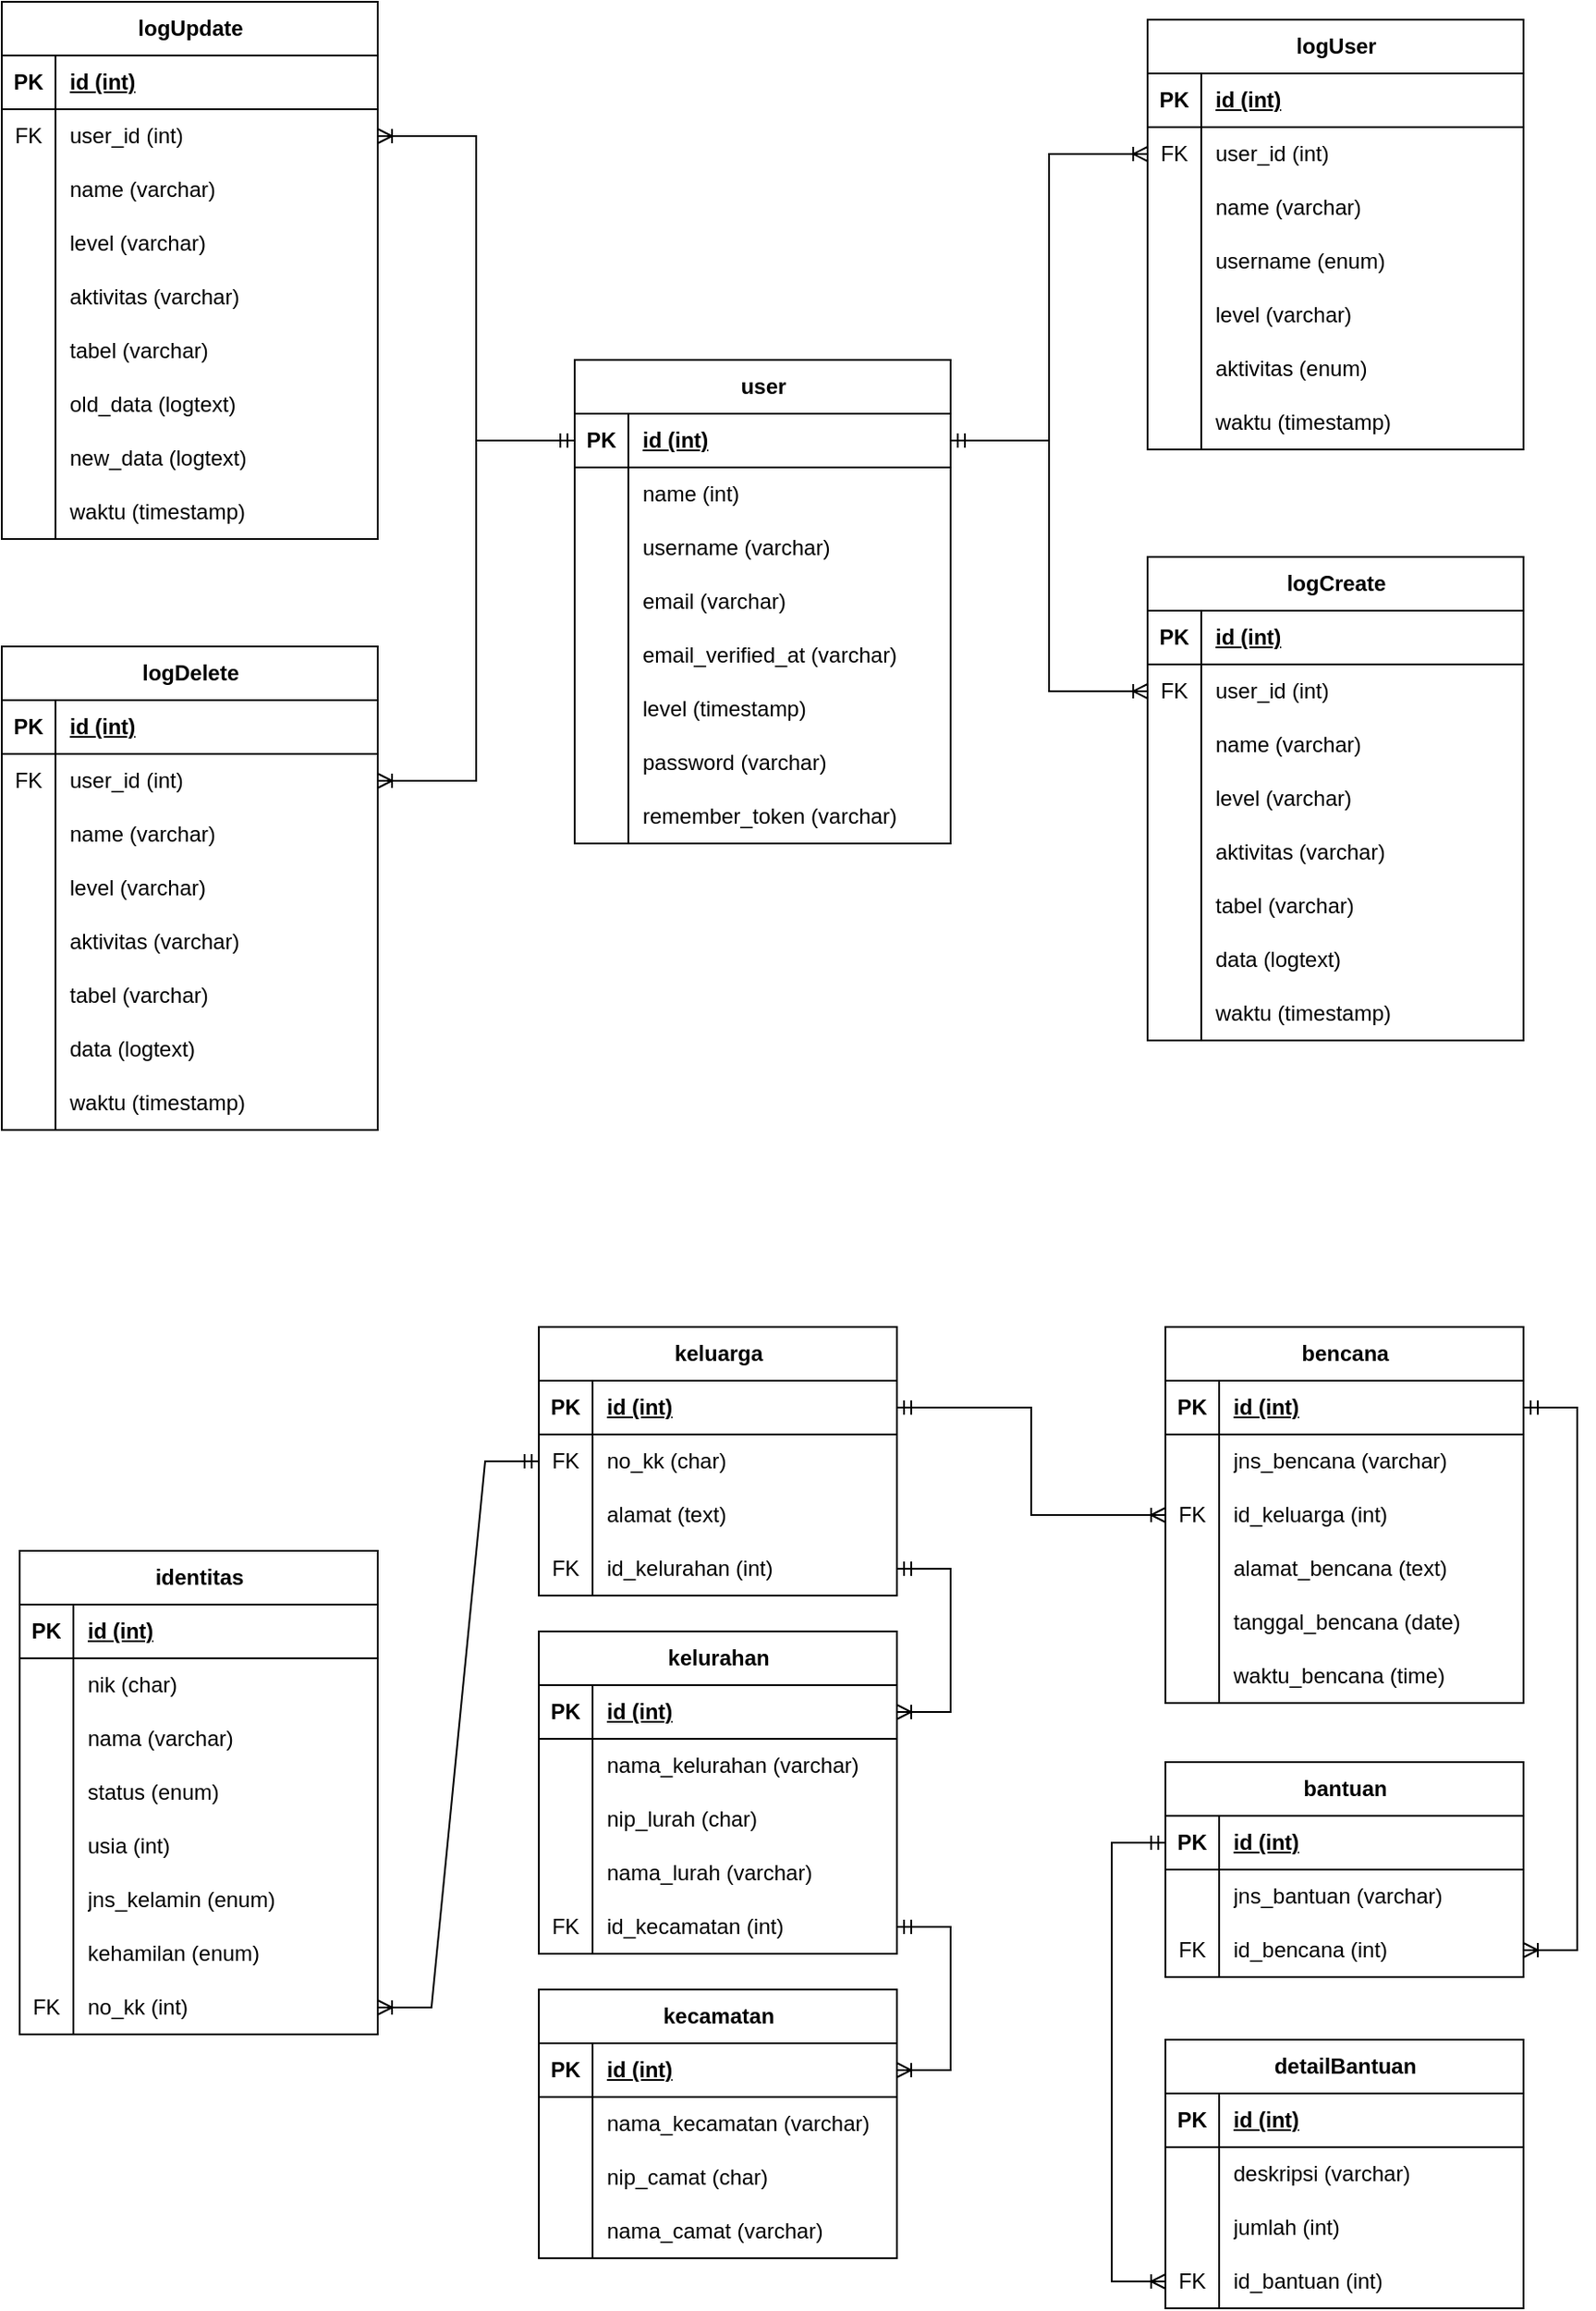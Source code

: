 <mxfile version="23.1.5" type="device">
  <diagram name="Page-1" id="0JX7jvQjMmCr-EEUjxyT">
    <mxGraphModel dx="2956" dy="1386" grid="1" gridSize="10" guides="1" tooltips="1" connect="1" arrows="1" fold="1" page="1" pageScale="1" pageWidth="827" pageHeight="1169" math="0" shadow="0">
      <root>
        <mxCell id="0" />
        <mxCell id="1" parent="0" />
        <mxCell id="TNvGXSv6NNa721LzlKSS-1" value="identitas" style="shape=table;startSize=30;container=1;collapsible=1;childLayout=tableLayout;fixedRows=1;rowLines=0;fontStyle=1;align=center;resizeLast=1;html=1;" parent="1" vertex="1">
          <mxGeometry x="-1250" y="1365" width="200" height="270" as="geometry">
            <mxRectangle x="-170" y="280" width="70" height="30" as="alternateBounds" />
          </mxGeometry>
        </mxCell>
        <mxCell id="TNvGXSv6NNa721LzlKSS-2" value="" style="shape=tableRow;horizontal=0;startSize=0;swimlaneHead=0;swimlaneBody=0;fillColor=none;collapsible=0;dropTarget=0;points=[[0,0.5],[1,0.5]];portConstraint=eastwest;top=0;left=0;right=0;bottom=1;" parent="TNvGXSv6NNa721LzlKSS-1" vertex="1">
          <mxGeometry y="30" width="200" height="30" as="geometry" />
        </mxCell>
        <mxCell id="TNvGXSv6NNa721LzlKSS-3" value="PK" style="shape=partialRectangle;connectable=0;fillColor=none;top=0;left=0;bottom=0;right=0;fontStyle=1;overflow=hidden;whiteSpace=wrap;html=1;" parent="TNvGXSv6NNa721LzlKSS-2" vertex="1">
          <mxGeometry width="30" height="30" as="geometry">
            <mxRectangle width="30" height="30" as="alternateBounds" />
          </mxGeometry>
        </mxCell>
        <mxCell id="TNvGXSv6NNa721LzlKSS-4" value="id (int)" style="shape=partialRectangle;connectable=0;fillColor=none;top=0;left=0;bottom=0;right=0;align=left;spacingLeft=6;fontStyle=5;overflow=hidden;whiteSpace=wrap;html=1;" parent="TNvGXSv6NNa721LzlKSS-2" vertex="1">
          <mxGeometry x="30" width="170" height="30" as="geometry">
            <mxRectangle width="170" height="30" as="alternateBounds" />
          </mxGeometry>
        </mxCell>
        <mxCell id="TNvGXSv6NNa721LzlKSS-5" value="" style="shape=tableRow;horizontal=0;startSize=0;swimlaneHead=0;swimlaneBody=0;fillColor=none;collapsible=0;dropTarget=0;points=[[0,0.5],[1,0.5]];portConstraint=eastwest;top=0;left=0;right=0;bottom=0;" parent="TNvGXSv6NNa721LzlKSS-1" vertex="1">
          <mxGeometry y="60" width="200" height="30" as="geometry" />
        </mxCell>
        <mxCell id="TNvGXSv6NNa721LzlKSS-6" value="" style="shape=partialRectangle;connectable=0;fillColor=none;top=0;left=0;bottom=0;right=0;editable=1;overflow=hidden;whiteSpace=wrap;html=1;" parent="TNvGXSv6NNa721LzlKSS-5" vertex="1">
          <mxGeometry width="30" height="30" as="geometry">
            <mxRectangle width="30" height="30" as="alternateBounds" />
          </mxGeometry>
        </mxCell>
        <mxCell id="TNvGXSv6NNa721LzlKSS-7" value="nik (char)" style="shape=partialRectangle;connectable=0;fillColor=none;top=0;left=0;bottom=0;right=0;align=left;spacingLeft=6;overflow=hidden;whiteSpace=wrap;html=1;" parent="TNvGXSv6NNa721LzlKSS-5" vertex="1">
          <mxGeometry x="30" width="170" height="30" as="geometry">
            <mxRectangle width="170" height="30" as="alternateBounds" />
          </mxGeometry>
        </mxCell>
        <mxCell id="9KtTSH5y7Sm4Y-5gmWEe-1" value="" style="shape=tableRow;horizontal=0;startSize=0;swimlaneHead=0;swimlaneBody=0;fillColor=none;collapsible=0;dropTarget=0;points=[[0,0.5],[1,0.5]];portConstraint=eastwest;top=0;left=0;right=0;bottom=0;" parent="TNvGXSv6NNa721LzlKSS-1" vertex="1">
          <mxGeometry y="90" width="200" height="30" as="geometry" />
        </mxCell>
        <mxCell id="9KtTSH5y7Sm4Y-5gmWEe-2" value="" style="shape=partialRectangle;connectable=0;fillColor=none;top=0;left=0;bottom=0;right=0;editable=1;overflow=hidden;whiteSpace=wrap;html=1;" parent="9KtTSH5y7Sm4Y-5gmWEe-1" vertex="1">
          <mxGeometry width="30" height="30" as="geometry">
            <mxRectangle width="30" height="30" as="alternateBounds" />
          </mxGeometry>
        </mxCell>
        <mxCell id="9KtTSH5y7Sm4Y-5gmWEe-3" value="nama (varchar)" style="shape=partialRectangle;connectable=0;fillColor=none;top=0;left=0;bottom=0;right=0;align=left;spacingLeft=6;overflow=hidden;whiteSpace=wrap;html=1;" parent="9KtTSH5y7Sm4Y-5gmWEe-1" vertex="1">
          <mxGeometry x="30" width="170" height="30" as="geometry">
            <mxRectangle width="170" height="30" as="alternateBounds" />
          </mxGeometry>
        </mxCell>
        <mxCell id="TNvGXSv6NNa721LzlKSS-8" value="" style="shape=tableRow;horizontal=0;startSize=0;swimlaneHead=0;swimlaneBody=0;fillColor=none;collapsible=0;dropTarget=0;points=[[0,0.5],[1,0.5]];portConstraint=eastwest;top=0;left=0;right=0;bottom=0;" parent="TNvGXSv6NNa721LzlKSS-1" vertex="1">
          <mxGeometry y="120" width="200" height="30" as="geometry" />
        </mxCell>
        <mxCell id="TNvGXSv6NNa721LzlKSS-9" value="" style="shape=partialRectangle;connectable=0;fillColor=none;top=0;left=0;bottom=0;right=0;editable=1;overflow=hidden;whiteSpace=wrap;html=1;" parent="TNvGXSv6NNa721LzlKSS-8" vertex="1">
          <mxGeometry width="30" height="30" as="geometry">
            <mxRectangle width="30" height="30" as="alternateBounds" />
          </mxGeometry>
        </mxCell>
        <mxCell id="TNvGXSv6NNa721LzlKSS-10" value="status (enum)" style="shape=partialRectangle;connectable=0;fillColor=none;top=0;left=0;bottom=0;right=0;align=left;spacingLeft=6;overflow=hidden;whiteSpace=wrap;html=1;" parent="TNvGXSv6NNa721LzlKSS-8" vertex="1">
          <mxGeometry x="30" width="170" height="30" as="geometry">
            <mxRectangle width="170" height="30" as="alternateBounds" />
          </mxGeometry>
        </mxCell>
        <mxCell id="TNvGXSv6NNa721LzlKSS-11" value="" style="shape=tableRow;horizontal=0;startSize=0;swimlaneHead=0;swimlaneBody=0;fillColor=none;collapsible=0;dropTarget=0;points=[[0,0.5],[1,0.5]];portConstraint=eastwest;top=0;left=0;right=0;bottom=0;" parent="TNvGXSv6NNa721LzlKSS-1" vertex="1">
          <mxGeometry y="150" width="200" height="30" as="geometry" />
        </mxCell>
        <mxCell id="TNvGXSv6NNa721LzlKSS-12" value="" style="shape=partialRectangle;connectable=0;fillColor=none;top=0;left=0;bottom=0;right=0;editable=1;overflow=hidden;whiteSpace=wrap;html=1;" parent="TNvGXSv6NNa721LzlKSS-11" vertex="1">
          <mxGeometry width="30" height="30" as="geometry">
            <mxRectangle width="30" height="30" as="alternateBounds" />
          </mxGeometry>
        </mxCell>
        <mxCell id="TNvGXSv6NNa721LzlKSS-13" value="usia (int)" style="shape=partialRectangle;connectable=0;fillColor=none;top=0;left=0;bottom=0;right=0;align=left;spacingLeft=6;overflow=hidden;whiteSpace=wrap;html=1;" parent="TNvGXSv6NNa721LzlKSS-11" vertex="1">
          <mxGeometry x="30" width="170" height="30" as="geometry">
            <mxRectangle width="170" height="30" as="alternateBounds" />
          </mxGeometry>
        </mxCell>
        <mxCell id="TNvGXSv6NNa721LzlKSS-18" value="" style="shape=tableRow;horizontal=0;startSize=0;swimlaneHead=0;swimlaneBody=0;fillColor=none;collapsible=0;dropTarget=0;points=[[0,0.5],[1,0.5]];portConstraint=eastwest;top=0;left=0;right=0;bottom=0;" parent="TNvGXSv6NNa721LzlKSS-1" vertex="1">
          <mxGeometry y="180" width="200" height="30" as="geometry" />
        </mxCell>
        <mxCell id="TNvGXSv6NNa721LzlKSS-19" value="" style="shape=partialRectangle;connectable=0;fillColor=none;top=0;left=0;bottom=0;right=0;editable=1;overflow=hidden;whiteSpace=wrap;html=1;" parent="TNvGXSv6NNa721LzlKSS-18" vertex="1">
          <mxGeometry width="30" height="30" as="geometry">
            <mxRectangle width="30" height="30" as="alternateBounds" />
          </mxGeometry>
        </mxCell>
        <mxCell id="TNvGXSv6NNa721LzlKSS-20" value="jns_kelamin (enum)" style="shape=partialRectangle;connectable=0;fillColor=none;top=0;left=0;bottom=0;right=0;align=left;spacingLeft=6;overflow=hidden;whiteSpace=wrap;html=1;" parent="TNvGXSv6NNa721LzlKSS-18" vertex="1">
          <mxGeometry x="30" width="170" height="30" as="geometry">
            <mxRectangle width="170" height="30" as="alternateBounds" />
          </mxGeometry>
        </mxCell>
        <mxCell id="TNvGXSv6NNa721LzlKSS-15" value="" style="shape=tableRow;horizontal=0;startSize=0;swimlaneHead=0;swimlaneBody=0;fillColor=none;collapsible=0;dropTarget=0;points=[[0,0.5],[1,0.5]];portConstraint=eastwest;top=0;left=0;right=0;bottom=0;" parent="TNvGXSv6NNa721LzlKSS-1" vertex="1">
          <mxGeometry y="210" width="200" height="30" as="geometry" />
        </mxCell>
        <mxCell id="TNvGXSv6NNa721LzlKSS-16" value="" style="shape=partialRectangle;connectable=0;fillColor=none;top=0;left=0;bottom=0;right=0;editable=1;overflow=hidden;whiteSpace=wrap;html=1;" parent="TNvGXSv6NNa721LzlKSS-15" vertex="1">
          <mxGeometry width="30" height="30" as="geometry">
            <mxRectangle width="30" height="30" as="alternateBounds" />
          </mxGeometry>
        </mxCell>
        <mxCell id="TNvGXSv6NNa721LzlKSS-17" value="kehamilan (enum)" style="shape=partialRectangle;connectable=0;fillColor=none;top=0;left=0;bottom=0;right=0;align=left;spacingLeft=6;overflow=hidden;whiteSpace=wrap;html=1;" parent="TNvGXSv6NNa721LzlKSS-15" vertex="1">
          <mxGeometry x="30" width="170" height="30" as="geometry">
            <mxRectangle width="170" height="30" as="alternateBounds" />
          </mxGeometry>
        </mxCell>
        <mxCell id="TNvGXSv6NNa721LzlKSS-63" value="" style="shape=tableRow;horizontal=0;startSize=0;swimlaneHead=0;swimlaneBody=0;fillColor=none;collapsible=0;dropTarget=0;points=[[0,0.5],[1,0.5]];portConstraint=eastwest;top=0;left=0;right=0;bottom=0;" parent="TNvGXSv6NNa721LzlKSS-1" vertex="1">
          <mxGeometry y="240" width="200" height="30" as="geometry" />
        </mxCell>
        <mxCell id="TNvGXSv6NNa721LzlKSS-64" value="FK" style="shape=partialRectangle;connectable=0;fillColor=none;top=0;left=0;bottom=0;right=0;editable=1;overflow=hidden;whiteSpace=wrap;html=1;" parent="TNvGXSv6NNa721LzlKSS-63" vertex="1">
          <mxGeometry width="30" height="30" as="geometry">
            <mxRectangle width="30" height="30" as="alternateBounds" />
          </mxGeometry>
        </mxCell>
        <mxCell id="TNvGXSv6NNa721LzlKSS-65" value="no_kk (int)" style="shape=partialRectangle;connectable=0;fillColor=none;top=0;left=0;bottom=0;right=0;align=left;spacingLeft=6;overflow=hidden;whiteSpace=wrap;html=1;" parent="TNvGXSv6NNa721LzlKSS-63" vertex="1">
          <mxGeometry x="30" width="170" height="30" as="geometry">
            <mxRectangle width="170" height="30" as="alternateBounds" />
          </mxGeometry>
        </mxCell>
        <mxCell id="TNvGXSv6NNa721LzlKSS-72" value="kelurahan" style="shape=table;startSize=30;container=1;collapsible=1;childLayout=tableLayout;fixedRows=1;rowLines=0;fontStyle=1;align=center;resizeLast=1;html=1;" parent="1" vertex="1">
          <mxGeometry x="-960" y="1410" width="200" height="180" as="geometry">
            <mxRectangle x="140" y="100" width="70" height="30" as="alternateBounds" />
          </mxGeometry>
        </mxCell>
        <mxCell id="TNvGXSv6NNa721LzlKSS-73" value="" style="shape=tableRow;horizontal=0;startSize=0;swimlaneHead=0;swimlaneBody=0;fillColor=none;collapsible=0;dropTarget=0;points=[[0,0.5],[1,0.5]];portConstraint=eastwest;top=0;left=0;right=0;bottom=1;" parent="TNvGXSv6NNa721LzlKSS-72" vertex="1">
          <mxGeometry y="30" width="200" height="30" as="geometry" />
        </mxCell>
        <mxCell id="TNvGXSv6NNa721LzlKSS-74" value="PK" style="shape=partialRectangle;connectable=0;fillColor=none;top=0;left=0;bottom=0;right=0;fontStyle=1;overflow=hidden;whiteSpace=wrap;html=1;" parent="TNvGXSv6NNa721LzlKSS-73" vertex="1">
          <mxGeometry width="30" height="30" as="geometry">
            <mxRectangle width="30" height="30" as="alternateBounds" />
          </mxGeometry>
        </mxCell>
        <mxCell id="TNvGXSv6NNa721LzlKSS-75" value="id&amp;nbsp;(int)" style="shape=partialRectangle;connectable=0;fillColor=none;top=0;left=0;bottom=0;right=0;align=left;spacingLeft=6;fontStyle=5;overflow=hidden;whiteSpace=wrap;html=1;" parent="TNvGXSv6NNa721LzlKSS-73" vertex="1">
          <mxGeometry x="30" width="170" height="30" as="geometry">
            <mxRectangle width="170" height="30" as="alternateBounds" />
          </mxGeometry>
        </mxCell>
        <mxCell id="TNvGXSv6NNa721LzlKSS-76" value="" style="shape=tableRow;horizontal=0;startSize=0;swimlaneHead=0;swimlaneBody=0;fillColor=none;collapsible=0;dropTarget=0;points=[[0,0.5],[1,0.5]];portConstraint=eastwest;top=0;left=0;right=0;bottom=0;" parent="TNvGXSv6NNa721LzlKSS-72" vertex="1">
          <mxGeometry y="60" width="200" height="30" as="geometry" />
        </mxCell>
        <mxCell id="TNvGXSv6NNa721LzlKSS-77" value="" style="shape=partialRectangle;connectable=0;fillColor=none;top=0;left=0;bottom=0;right=0;editable=1;overflow=hidden;whiteSpace=wrap;html=1;" parent="TNvGXSv6NNa721LzlKSS-76" vertex="1">
          <mxGeometry width="30" height="30" as="geometry">
            <mxRectangle width="30" height="30" as="alternateBounds" />
          </mxGeometry>
        </mxCell>
        <mxCell id="TNvGXSv6NNa721LzlKSS-78" value="nama_kelurahan (varchar)" style="shape=partialRectangle;connectable=0;fillColor=none;top=0;left=0;bottom=0;right=0;align=left;spacingLeft=6;overflow=hidden;whiteSpace=wrap;html=1;" parent="TNvGXSv6NNa721LzlKSS-76" vertex="1">
          <mxGeometry x="30" width="170" height="30" as="geometry">
            <mxRectangle width="170" height="30" as="alternateBounds" />
          </mxGeometry>
        </mxCell>
        <mxCell id="TNvGXSv6NNa721LzlKSS-79" value="" style="shape=tableRow;horizontal=0;startSize=0;swimlaneHead=0;swimlaneBody=0;fillColor=none;collapsible=0;dropTarget=0;points=[[0,0.5],[1,0.5]];portConstraint=eastwest;top=0;left=0;right=0;bottom=0;" parent="TNvGXSv6NNa721LzlKSS-72" vertex="1">
          <mxGeometry y="90" width="200" height="30" as="geometry" />
        </mxCell>
        <mxCell id="TNvGXSv6NNa721LzlKSS-80" value="" style="shape=partialRectangle;connectable=0;fillColor=none;top=0;left=0;bottom=0;right=0;editable=1;overflow=hidden;whiteSpace=wrap;html=1;" parent="TNvGXSv6NNa721LzlKSS-79" vertex="1">
          <mxGeometry width="30" height="30" as="geometry">
            <mxRectangle width="30" height="30" as="alternateBounds" />
          </mxGeometry>
        </mxCell>
        <mxCell id="TNvGXSv6NNa721LzlKSS-81" value="nip_lurah (char)" style="shape=partialRectangle;connectable=0;fillColor=none;top=0;left=0;bottom=0;right=0;align=left;spacingLeft=6;overflow=hidden;whiteSpace=wrap;html=1;" parent="TNvGXSv6NNa721LzlKSS-79" vertex="1">
          <mxGeometry x="30" width="170" height="30" as="geometry">
            <mxRectangle width="170" height="30" as="alternateBounds" />
          </mxGeometry>
        </mxCell>
        <mxCell id="TNvGXSv6NNa721LzlKSS-92" value="" style="shape=tableRow;horizontal=0;startSize=0;swimlaneHead=0;swimlaneBody=0;fillColor=none;collapsible=0;dropTarget=0;points=[[0,0.5],[1,0.5]];portConstraint=eastwest;top=0;left=0;right=0;bottom=0;" parent="TNvGXSv6NNa721LzlKSS-72" vertex="1">
          <mxGeometry y="120" width="200" height="30" as="geometry" />
        </mxCell>
        <mxCell id="TNvGXSv6NNa721LzlKSS-93" value="" style="shape=partialRectangle;connectable=0;fillColor=none;top=0;left=0;bottom=0;right=0;editable=1;overflow=hidden;whiteSpace=wrap;html=1;" parent="TNvGXSv6NNa721LzlKSS-92" vertex="1">
          <mxGeometry width="30" height="30" as="geometry">
            <mxRectangle width="30" height="30" as="alternateBounds" />
          </mxGeometry>
        </mxCell>
        <mxCell id="TNvGXSv6NNa721LzlKSS-94" value="nama_lurah&amp;nbsp;(varchar)" style="shape=partialRectangle;connectable=0;fillColor=none;top=0;left=0;bottom=0;right=0;align=left;spacingLeft=6;overflow=hidden;whiteSpace=wrap;html=1;" parent="TNvGXSv6NNa721LzlKSS-92" vertex="1">
          <mxGeometry x="30" width="170" height="30" as="geometry">
            <mxRectangle width="170" height="30" as="alternateBounds" />
          </mxGeometry>
        </mxCell>
        <mxCell id="TNvGXSv6NNa721LzlKSS-142" value="" style="shape=tableRow;horizontal=0;startSize=0;swimlaneHead=0;swimlaneBody=0;fillColor=none;collapsible=0;dropTarget=0;points=[[0,0.5],[1,0.5]];portConstraint=eastwest;top=0;left=0;right=0;bottom=0;" parent="TNvGXSv6NNa721LzlKSS-72" vertex="1">
          <mxGeometry y="150" width="200" height="30" as="geometry" />
        </mxCell>
        <mxCell id="TNvGXSv6NNa721LzlKSS-143" value="FK" style="shape=partialRectangle;connectable=0;fillColor=none;top=0;left=0;bottom=0;right=0;editable=1;overflow=hidden;whiteSpace=wrap;html=1;" parent="TNvGXSv6NNa721LzlKSS-142" vertex="1">
          <mxGeometry width="30" height="30" as="geometry">
            <mxRectangle width="30" height="30" as="alternateBounds" />
          </mxGeometry>
        </mxCell>
        <mxCell id="TNvGXSv6NNa721LzlKSS-144" value="id_kecamatan&amp;nbsp;(int)" style="shape=partialRectangle;connectable=0;fillColor=none;top=0;left=0;bottom=0;right=0;align=left;spacingLeft=6;overflow=hidden;whiteSpace=wrap;html=1;" parent="TNvGXSv6NNa721LzlKSS-142" vertex="1">
          <mxGeometry x="30" width="170" height="30" as="geometry">
            <mxRectangle width="170" height="30" as="alternateBounds" />
          </mxGeometry>
        </mxCell>
        <mxCell id="TNvGXSv6NNa721LzlKSS-96" value="kecamatan" style="shape=table;startSize=30;container=1;collapsible=1;childLayout=tableLayout;fixedRows=1;rowLines=0;fontStyle=1;align=center;resizeLast=1;html=1;" parent="1" vertex="1">
          <mxGeometry x="-960" y="1610" width="200" height="150" as="geometry">
            <mxRectangle x="140" y="100" width="70" height="30" as="alternateBounds" />
          </mxGeometry>
        </mxCell>
        <mxCell id="TNvGXSv6NNa721LzlKSS-97" value="" style="shape=tableRow;horizontal=0;startSize=0;swimlaneHead=0;swimlaneBody=0;fillColor=none;collapsible=0;dropTarget=0;points=[[0,0.5],[1,0.5]];portConstraint=eastwest;top=0;left=0;right=0;bottom=1;" parent="TNvGXSv6NNa721LzlKSS-96" vertex="1">
          <mxGeometry y="30" width="200" height="30" as="geometry" />
        </mxCell>
        <mxCell id="TNvGXSv6NNa721LzlKSS-98" value="PK" style="shape=partialRectangle;connectable=0;fillColor=none;top=0;left=0;bottom=0;right=0;fontStyle=1;overflow=hidden;whiteSpace=wrap;html=1;" parent="TNvGXSv6NNa721LzlKSS-97" vertex="1">
          <mxGeometry width="30" height="30" as="geometry">
            <mxRectangle width="30" height="30" as="alternateBounds" />
          </mxGeometry>
        </mxCell>
        <mxCell id="TNvGXSv6NNa721LzlKSS-99" value="id&amp;nbsp;(int)" style="shape=partialRectangle;connectable=0;fillColor=none;top=0;left=0;bottom=0;right=0;align=left;spacingLeft=6;fontStyle=5;overflow=hidden;whiteSpace=wrap;html=1;" parent="TNvGXSv6NNa721LzlKSS-97" vertex="1">
          <mxGeometry x="30" width="170" height="30" as="geometry">
            <mxRectangle width="170" height="30" as="alternateBounds" />
          </mxGeometry>
        </mxCell>
        <mxCell id="TNvGXSv6NNa721LzlKSS-100" value="" style="shape=tableRow;horizontal=0;startSize=0;swimlaneHead=0;swimlaneBody=0;fillColor=none;collapsible=0;dropTarget=0;points=[[0,0.5],[1,0.5]];portConstraint=eastwest;top=0;left=0;right=0;bottom=0;" parent="TNvGXSv6NNa721LzlKSS-96" vertex="1">
          <mxGeometry y="60" width="200" height="30" as="geometry" />
        </mxCell>
        <mxCell id="TNvGXSv6NNa721LzlKSS-101" value="" style="shape=partialRectangle;connectable=0;fillColor=none;top=0;left=0;bottom=0;right=0;editable=1;overflow=hidden;whiteSpace=wrap;html=1;" parent="TNvGXSv6NNa721LzlKSS-100" vertex="1">
          <mxGeometry width="30" height="30" as="geometry">
            <mxRectangle width="30" height="30" as="alternateBounds" />
          </mxGeometry>
        </mxCell>
        <mxCell id="TNvGXSv6NNa721LzlKSS-102" value="nama_kecamatan&amp;nbsp;(varchar)" style="shape=partialRectangle;connectable=0;fillColor=none;top=0;left=0;bottom=0;right=0;align=left;spacingLeft=6;overflow=hidden;whiteSpace=wrap;html=1;" parent="TNvGXSv6NNa721LzlKSS-100" vertex="1">
          <mxGeometry x="30" width="170" height="30" as="geometry">
            <mxRectangle width="170" height="30" as="alternateBounds" />
          </mxGeometry>
        </mxCell>
        <mxCell id="TNvGXSv6NNa721LzlKSS-103" value="" style="shape=tableRow;horizontal=0;startSize=0;swimlaneHead=0;swimlaneBody=0;fillColor=none;collapsible=0;dropTarget=0;points=[[0,0.5],[1,0.5]];portConstraint=eastwest;top=0;left=0;right=0;bottom=0;" parent="TNvGXSv6NNa721LzlKSS-96" vertex="1">
          <mxGeometry y="90" width="200" height="30" as="geometry" />
        </mxCell>
        <mxCell id="TNvGXSv6NNa721LzlKSS-104" value="" style="shape=partialRectangle;connectable=0;fillColor=none;top=0;left=0;bottom=0;right=0;editable=1;overflow=hidden;whiteSpace=wrap;html=1;" parent="TNvGXSv6NNa721LzlKSS-103" vertex="1">
          <mxGeometry width="30" height="30" as="geometry">
            <mxRectangle width="30" height="30" as="alternateBounds" />
          </mxGeometry>
        </mxCell>
        <mxCell id="TNvGXSv6NNa721LzlKSS-105" value="nip_camat&amp;nbsp;(char)" style="shape=partialRectangle;connectable=0;fillColor=none;top=0;left=0;bottom=0;right=0;align=left;spacingLeft=6;overflow=hidden;whiteSpace=wrap;html=1;" parent="TNvGXSv6NNa721LzlKSS-103" vertex="1">
          <mxGeometry x="30" width="170" height="30" as="geometry">
            <mxRectangle width="170" height="30" as="alternateBounds" />
          </mxGeometry>
        </mxCell>
        <mxCell id="TNvGXSv6NNa721LzlKSS-106" value="" style="shape=tableRow;horizontal=0;startSize=0;swimlaneHead=0;swimlaneBody=0;fillColor=none;collapsible=0;dropTarget=0;points=[[0,0.5],[1,0.5]];portConstraint=eastwest;top=0;left=0;right=0;bottom=0;" parent="TNvGXSv6NNa721LzlKSS-96" vertex="1">
          <mxGeometry y="120" width="200" height="30" as="geometry" />
        </mxCell>
        <mxCell id="TNvGXSv6NNa721LzlKSS-107" value="" style="shape=partialRectangle;connectable=0;fillColor=none;top=0;left=0;bottom=0;right=0;editable=1;overflow=hidden;whiteSpace=wrap;html=1;" parent="TNvGXSv6NNa721LzlKSS-106" vertex="1">
          <mxGeometry width="30" height="30" as="geometry">
            <mxRectangle width="30" height="30" as="alternateBounds" />
          </mxGeometry>
        </mxCell>
        <mxCell id="TNvGXSv6NNa721LzlKSS-108" value="nama_camat&amp;nbsp;(varchar)" style="shape=partialRectangle;connectable=0;fillColor=none;top=0;left=0;bottom=0;right=0;align=left;spacingLeft=6;overflow=hidden;whiteSpace=wrap;html=1;" parent="TNvGXSv6NNa721LzlKSS-106" vertex="1">
          <mxGeometry x="30" width="170" height="30" as="geometry">
            <mxRectangle width="170" height="30" as="alternateBounds" />
          </mxGeometry>
        </mxCell>
        <mxCell id="TNvGXSv6NNa721LzlKSS-109" value="bantuan" style="shape=table;startSize=30;container=1;collapsible=1;childLayout=tableLayout;fixedRows=1;rowLines=0;fontStyle=1;align=center;resizeLast=1;html=1;" parent="1" vertex="1">
          <mxGeometry x="-610" y="1483" width="200" height="120" as="geometry">
            <mxRectangle x="140" y="100" width="70" height="30" as="alternateBounds" />
          </mxGeometry>
        </mxCell>
        <mxCell id="TNvGXSv6NNa721LzlKSS-110" value="" style="shape=tableRow;horizontal=0;startSize=0;swimlaneHead=0;swimlaneBody=0;fillColor=none;collapsible=0;dropTarget=0;points=[[0,0.5],[1,0.5]];portConstraint=eastwest;top=0;left=0;right=0;bottom=1;" parent="TNvGXSv6NNa721LzlKSS-109" vertex="1">
          <mxGeometry y="30" width="200" height="30" as="geometry" />
        </mxCell>
        <mxCell id="TNvGXSv6NNa721LzlKSS-111" value="PK" style="shape=partialRectangle;connectable=0;fillColor=none;top=0;left=0;bottom=0;right=0;fontStyle=1;overflow=hidden;whiteSpace=wrap;html=1;" parent="TNvGXSv6NNa721LzlKSS-110" vertex="1">
          <mxGeometry width="30" height="30" as="geometry">
            <mxRectangle width="30" height="30" as="alternateBounds" />
          </mxGeometry>
        </mxCell>
        <mxCell id="TNvGXSv6NNa721LzlKSS-112" value="id&amp;nbsp;(int)" style="shape=partialRectangle;connectable=0;fillColor=none;top=0;left=0;bottom=0;right=0;align=left;spacingLeft=6;fontStyle=5;overflow=hidden;whiteSpace=wrap;html=1;" parent="TNvGXSv6NNa721LzlKSS-110" vertex="1">
          <mxGeometry x="30" width="170" height="30" as="geometry">
            <mxRectangle width="170" height="30" as="alternateBounds" />
          </mxGeometry>
        </mxCell>
        <mxCell id="TNvGXSv6NNa721LzlKSS-113" value="" style="shape=tableRow;horizontal=0;startSize=0;swimlaneHead=0;swimlaneBody=0;fillColor=none;collapsible=0;dropTarget=0;points=[[0,0.5],[1,0.5]];portConstraint=eastwest;top=0;left=0;right=0;bottom=0;" parent="TNvGXSv6NNa721LzlKSS-109" vertex="1">
          <mxGeometry y="60" width="200" height="30" as="geometry" />
        </mxCell>
        <mxCell id="TNvGXSv6NNa721LzlKSS-114" value="" style="shape=partialRectangle;connectable=0;fillColor=none;top=0;left=0;bottom=0;right=0;editable=1;overflow=hidden;whiteSpace=wrap;html=1;" parent="TNvGXSv6NNa721LzlKSS-113" vertex="1">
          <mxGeometry width="30" height="30" as="geometry">
            <mxRectangle width="30" height="30" as="alternateBounds" />
          </mxGeometry>
        </mxCell>
        <mxCell id="TNvGXSv6NNa721LzlKSS-115" value="jns_bantuan&amp;nbsp;(varchar)" style="shape=partialRectangle;connectable=0;fillColor=none;top=0;left=0;bottom=0;right=0;align=left;spacingLeft=6;overflow=hidden;whiteSpace=wrap;html=1;" parent="TNvGXSv6NNa721LzlKSS-113" vertex="1">
          <mxGeometry x="30" width="170" height="30" as="geometry">
            <mxRectangle width="170" height="30" as="alternateBounds" />
          </mxGeometry>
        </mxCell>
        <mxCell id="3ies4iJw6yxgmnnI7qEw-10" value="" style="shape=tableRow;horizontal=0;startSize=0;swimlaneHead=0;swimlaneBody=0;fillColor=none;collapsible=0;dropTarget=0;points=[[0,0.5],[1,0.5]];portConstraint=eastwest;top=0;left=0;right=0;bottom=0;" parent="TNvGXSv6NNa721LzlKSS-109" vertex="1">
          <mxGeometry y="90" width="200" height="30" as="geometry" />
        </mxCell>
        <mxCell id="3ies4iJw6yxgmnnI7qEw-11" value="FK" style="shape=partialRectangle;connectable=0;fillColor=none;top=0;left=0;bottom=0;right=0;editable=1;overflow=hidden;whiteSpace=wrap;html=1;" parent="3ies4iJw6yxgmnnI7qEw-10" vertex="1">
          <mxGeometry width="30" height="30" as="geometry">
            <mxRectangle width="30" height="30" as="alternateBounds" />
          </mxGeometry>
        </mxCell>
        <mxCell id="3ies4iJw6yxgmnnI7qEw-12" value="id_bencana&amp;nbsp;(int)" style="shape=partialRectangle;connectable=0;fillColor=none;top=0;left=0;bottom=0;right=0;align=left;spacingLeft=6;overflow=hidden;whiteSpace=wrap;html=1;" parent="3ies4iJw6yxgmnnI7qEw-10" vertex="1">
          <mxGeometry x="30" width="170" height="30" as="geometry">
            <mxRectangle width="170" height="30" as="alternateBounds" />
          </mxGeometry>
        </mxCell>
        <mxCell id="hTFHWpjRuQEgCD8Vhhp_-5" value="" style="edgeStyle=orthogonalEdgeStyle;fontSize=12;html=1;endArrow=ERoneToMany;startArrow=ERmandOne;rounded=0;exitX=1;exitY=0.5;exitDx=0;exitDy=0;entryX=1;entryY=0.5;entryDx=0;entryDy=0;endFill=0;" parent="1" source="3ies4iJw6yxgmnnI7qEw-4" target="TNvGXSv6NNa721LzlKSS-73" edge="1">
          <mxGeometry width="100" height="100" relative="1" as="geometry">
            <mxPoint x="-1140" y="1715" as="sourcePoint" />
            <mxPoint x="-600" y="1440" as="targetPoint" />
            <Array as="points">
              <mxPoint x="-730" y="1375" />
              <mxPoint x="-730" y="1455" />
            </Array>
          </mxGeometry>
        </mxCell>
        <mxCell id="hTFHWpjRuQEgCD8Vhhp_-8" value="" style="edgeStyle=orthogonalEdgeStyle;fontSize=12;html=1;endArrow=ERmandOne;startArrow=ERoneToMany;rounded=0;exitX=1;exitY=0.5;exitDx=0;exitDy=0;entryX=1;entryY=0.5;entryDx=0;entryDy=0;endFill=0;startFill=0;" parent="1" source="TNvGXSv6NNa721LzlKSS-97" target="TNvGXSv6NNa721LzlKSS-142" edge="1">
          <mxGeometry width="100" height="100" relative="1" as="geometry">
            <mxPoint x="-1110" y="1695" as="sourcePoint" />
            <mxPoint x="-945" y="1932" as="targetPoint" />
            <Array as="points">
              <mxPoint x="-730" y="1655" />
              <mxPoint x="-730" y="1575" />
            </Array>
          </mxGeometry>
        </mxCell>
        <mxCell id="m3n8xfc2kpak2XRqpWuj-1" value="keluarga" style="shape=table;startSize=30;container=1;collapsible=1;childLayout=tableLayout;fixedRows=1;rowLines=0;fontStyle=1;align=center;resizeLast=1;html=1;" parent="1" vertex="1">
          <mxGeometry x="-960" y="1240" width="200" height="150" as="geometry">
            <mxRectangle x="140" y="100" width="70" height="30" as="alternateBounds" />
          </mxGeometry>
        </mxCell>
        <mxCell id="m3n8xfc2kpak2XRqpWuj-2" value="" style="shape=tableRow;horizontal=0;startSize=0;swimlaneHead=0;swimlaneBody=0;fillColor=none;collapsible=0;dropTarget=0;points=[[0,0.5],[1,0.5]];portConstraint=eastwest;top=0;left=0;right=0;bottom=1;" parent="m3n8xfc2kpak2XRqpWuj-1" vertex="1">
          <mxGeometry y="30" width="200" height="30" as="geometry" />
        </mxCell>
        <mxCell id="m3n8xfc2kpak2XRqpWuj-3" value="PK" style="shape=partialRectangle;connectable=0;fillColor=none;top=0;left=0;bottom=0;right=0;fontStyle=1;overflow=hidden;whiteSpace=wrap;html=1;" parent="m3n8xfc2kpak2XRqpWuj-2" vertex="1">
          <mxGeometry width="30" height="30" as="geometry">
            <mxRectangle width="30" height="30" as="alternateBounds" />
          </mxGeometry>
        </mxCell>
        <mxCell id="m3n8xfc2kpak2XRqpWuj-4" value="id (int)" style="shape=partialRectangle;connectable=0;fillColor=none;top=0;left=0;bottom=0;right=0;align=left;spacingLeft=6;fontStyle=5;overflow=hidden;whiteSpace=wrap;html=1;" parent="m3n8xfc2kpak2XRqpWuj-2" vertex="1">
          <mxGeometry x="30" width="170" height="30" as="geometry">
            <mxRectangle width="170" height="30" as="alternateBounds" />
          </mxGeometry>
        </mxCell>
        <mxCell id="9KtTSH5y7Sm4Y-5gmWEe-4" value="" style="shape=tableRow;horizontal=0;startSize=0;swimlaneHead=0;swimlaneBody=0;fillColor=none;collapsible=0;dropTarget=0;points=[[0,0.5],[1,0.5]];portConstraint=eastwest;top=0;left=0;right=0;bottom=0;" parent="m3n8xfc2kpak2XRqpWuj-1" vertex="1">
          <mxGeometry y="60" width="200" height="30" as="geometry" />
        </mxCell>
        <mxCell id="9KtTSH5y7Sm4Y-5gmWEe-5" value="FK" style="shape=partialRectangle;connectable=0;fillColor=none;top=0;left=0;bottom=0;right=0;editable=1;overflow=hidden;whiteSpace=wrap;html=1;" parent="9KtTSH5y7Sm4Y-5gmWEe-4" vertex="1">
          <mxGeometry width="30" height="30" as="geometry">
            <mxRectangle width="30" height="30" as="alternateBounds" />
          </mxGeometry>
        </mxCell>
        <mxCell id="9KtTSH5y7Sm4Y-5gmWEe-6" value="no_kk (char)" style="shape=partialRectangle;connectable=0;fillColor=none;top=0;left=0;bottom=0;right=0;align=left;spacingLeft=6;overflow=hidden;whiteSpace=wrap;html=1;" parent="9KtTSH5y7Sm4Y-5gmWEe-4" vertex="1">
          <mxGeometry x="30" width="170" height="30" as="geometry">
            <mxRectangle width="170" height="30" as="alternateBounds" />
          </mxGeometry>
        </mxCell>
        <mxCell id="3ies4iJw6yxgmnnI7qEw-1" value="" style="shape=tableRow;horizontal=0;startSize=0;swimlaneHead=0;swimlaneBody=0;fillColor=none;collapsible=0;dropTarget=0;points=[[0,0.5],[1,0.5]];portConstraint=eastwest;top=0;left=0;right=0;bottom=0;" parent="m3n8xfc2kpak2XRqpWuj-1" vertex="1">
          <mxGeometry y="90" width="200" height="30" as="geometry" />
        </mxCell>
        <mxCell id="3ies4iJw6yxgmnnI7qEw-2" value="" style="shape=partialRectangle;connectable=0;fillColor=none;top=0;left=0;bottom=0;right=0;editable=1;overflow=hidden;whiteSpace=wrap;html=1;" parent="3ies4iJw6yxgmnnI7qEw-1" vertex="1">
          <mxGeometry width="30" height="30" as="geometry">
            <mxRectangle width="30" height="30" as="alternateBounds" />
          </mxGeometry>
        </mxCell>
        <mxCell id="3ies4iJw6yxgmnnI7qEw-3" value="alamat (text)" style="shape=partialRectangle;connectable=0;fillColor=none;top=0;left=0;bottom=0;right=0;align=left;spacingLeft=6;overflow=hidden;whiteSpace=wrap;html=1;" parent="3ies4iJw6yxgmnnI7qEw-1" vertex="1">
          <mxGeometry x="30" width="170" height="30" as="geometry">
            <mxRectangle width="170" height="30" as="alternateBounds" />
          </mxGeometry>
        </mxCell>
        <mxCell id="3ies4iJw6yxgmnnI7qEw-4" value="" style="shape=tableRow;horizontal=0;startSize=0;swimlaneHead=0;swimlaneBody=0;fillColor=none;collapsible=0;dropTarget=0;points=[[0,0.5],[1,0.5]];portConstraint=eastwest;top=0;left=0;right=0;bottom=0;" parent="m3n8xfc2kpak2XRqpWuj-1" vertex="1">
          <mxGeometry y="120" width="200" height="30" as="geometry" />
        </mxCell>
        <mxCell id="3ies4iJw6yxgmnnI7qEw-5" value="FK" style="shape=partialRectangle;connectable=0;fillColor=none;top=0;left=0;bottom=0;right=0;editable=1;overflow=hidden;whiteSpace=wrap;html=1;" parent="3ies4iJw6yxgmnnI7qEw-4" vertex="1">
          <mxGeometry width="30" height="30" as="geometry">
            <mxRectangle width="30" height="30" as="alternateBounds" />
          </mxGeometry>
        </mxCell>
        <mxCell id="3ies4iJw6yxgmnnI7qEw-6" value="id_kelurahan&amp;nbsp;(int)" style="shape=partialRectangle;connectable=0;fillColor=none;top=0;left=0;bottom=0;right=0;align=left;spacingLeft=6;overflow=hidden;whiteSpace=wrap;html=1;" parent="3ies4iJw6yxgmnnI7qEw-4" vertex="1">
          <mxGeometry x="30" width="170" height="30" as="geometry">
            <mxRectangle width="170" height="30" as="alternateBounds" />
          </mxGeometry>
        </mxCell>
        <mxCell id="m3n8xfc2kpak2XRqpWuj-11" value="" style="edgeStyle=entityRelationEdgeStyle;fontSize=12;html=1;endArrow=ERoneToMany;startArrow=ERmandOne;rounded=0;exitX=0;exitY=0.5;exitDx=0;exitDy=0;entryX=1;entryY=0.5;entryDx=0;entryDy=0;endFill=0;startFill=0;" parent="1" source="9KtTSH5y7Sm4Y-5gmWEe-4" target="TNvGXSv6NNa721LzlKSS-63" edge="1">
          <mxGeometry width="100" height="100" relative="1" as="geometry">
            <mxPoint x="-1470" y="1670" as="sourcePoint" />
            <mxPoint x="-1300" y="1600" as="targetPoint" />
          </mxGeometry>
        </mxCell>
        <mxCell id="m3n8xfc2kpak2XRqpWuj-13" value="bencana" style="shape=table;startSize=30;container=1;collapsible=1;childLayout=tableLayout;fixedRows=1;rowLines=0;fontStyle=1;align=center;resizeLast=1;html=1;" parent="1" vertex="1">
          <mxGeometry x="-610" y="1240" width="200" height="210" as="geometry">
            <mxRectangle x="140" y="100" width="70" height="30" as="alternateBounds" />
          </mxGeometry>
        </mxCell>
        <mxCell id="m3n8xfc2kpak2XRqpWuj-14" value="" style="shape=tableRow;horizontal=0;startSize=0;swimlaneHead=0;swimlaneBody=0;fillColor=none;collapsible=0;dropTarget=0;points=[[0,0.5],[1,0.5]];portConstraint=eastwest;top=0;left=0;right=0;bottom=1;" parent="m3n8xfc2kpak2XRqpWuj-13" vertex="1">
          <mxGeometry y="30" width="200" height="30" as="geometry" />
        </mxCell>
        <mxCell id="m3n8xfc2kpak2XRqpWuj-15" value="PK" style="shape=partialRectangle;connectable=0;fillColor=none;top=0;left=0;bottom=0;right=0;fontStyle=1;overflow=hidden;whiteSpace=wrap;html=1;" parent="m3n8xfc2kpak2XRqpWuj-14" vertex="1">
          <mxGeometry width="30" height="30" as="geometry">
            <mxRectangle width="30" height="30" as="alternateBounds" />
          </mxGeometry>
        </mxCell>
        <mxCell id="m3n8xfc2kpak2XRqpWuj-16" value="id&amp;nbsp;(int)" style="shape=partialRectangle;connectable=0;fillColor=none;top=0;left=0;bottom=0;right=0;align=left;spacingLeft=6;fontStyle=5;overflow=hidden;whiteSpace=wrap;html=1;" parent="m3n8xfc2kpak2XRqpWuj-14" vertex="1">
          <mxGeometry x="30" width="170" height="30" as="geometry">
            <mxRectangle width="170" height="30" as="alternateBounds" />
          </mxGeometry>
        </mxCell>
        <mxCell id="m3n8xfc2kpak2XRqpWuj-17" value="" style="shape=tableRow;horizontal=0;startSize=0;swimlaneHead=0;swimlaneBody=0;fillColor=none;collapsible=0;dropTarget=0;points=[[0,0.5],[1,0.5]];portConstraint=eastwest;top=0;left=0;right=0;bottom=0;" parent="m3n8xfc2kpak2XRqpWuj-13" vertex="1">
          <mxGeometry y="60" width="200" height="30" as="geometry" />
        </mxCell>
        <mxCell id="m3n8xfc2kpak2XRqpWuj-18" value="" style="shape=partialRectangle;connectable=0;fillColor=none;top=0;left=0;bottom=0;right=0;editable=1;overflow=hidden;whiteSpace=wrap;html=1;" parent="m3n8xfc2kpak2XRqpWuj-17" vertex="1">
          <mxGeometry width="30" height="30" as="geometry">
            <mxRectangle width="30" height="30" as="alternateBounds" />
          </mxGeometry>
        </mxCell>
        <mxCell id="m3n8xfc2kpak2XRqpWuj-19" value="jns_bencana&amp;nbsp;(varchar)" style="shape=partialRectangle;connectable=0;fillColor=none;top=0;left=0;bottom=0;right=0;align=left;spacingLeft=6;overflow=hidden;whiteSpace=wrap;html=1;" parent="m3n8xfc2kpak2XRqpWuj-17" vertex="1">
          <mxGeometry x="30" width="170" height="30" as="geometry">
            <mxRectangle width="170" height="30" as="alternateBounds" />
          </mxGeometry>
        </mxCell>
        <mxCell id="a5QmPVQEfxBZgQiKzFZ_-4" value="" style="shape=tableRow;horizontal=0;startSize=0;swimlaneHead=0;swimlaneBody=0;fillColor=none;collapsible=0;dropTarget=0;points=[[0,0.5],[1,0.5]];portConstraint=eastwest;top=0;left=0;right=0;bottom=0;" parent="m3n8xfc2kpak2XRqpWuj-13" vertex="1">
          <mxGeometry y="90" width="200" height="30" as="geometry" />
        </mxCell>
        <mxCell id="a5QmPVQEfxBZgQiKzFZ_-5" value="FK" style="shape=partialRectangle;connectable=0;fillColor=none;top=0;left=0;bottom=0;right=0;editable=1;overflow=hidden;whiteSpace=wrap;html=1;" parent="a5QmPVQEfxBZgQiKzFZ_-4" vertex="1">
          <mxGeometry width="30" height="30" as="geometry">
            <mxRectangle width="30" height="30" as="alternateBounds" />
          </mxGeometry>
        </mxCell>
        <mxCell id="a5QmPVQEfxBZgQiKzFZ_-6" value="id_keluarga (int)" style="shape=partialRectangle;connectable=0;fillColor=none;top=0;left=0;bottom=0;right=0;align=left;spacingLeft=6;overflow=hidden;whiteSpace=wrap;html=1;" parent="a5QmPVQEfxBZgQiKzFZ_-4" vertex="1">
          <mxGeometry x="30" width="170" height="30" as="geometry">
            <mxRectangle width="170" height="30" as="alternateBounds" />
          </mxGeometry>
        </mxCell>
        <mxCell id="6A5qQtMe8NfTCOca2yHD-1" value="" style="shape=tableRow;horizontal=0;startSize=0;swimlaneHead=0;swimlaneBody=0;fillColor=none;collapsible=0;dropTarget=0;points=[[0,0.5],[1,0.5]];portConstraint=eastwest;top=0;left=0;right=0;bottom=0;" parent="m3n8xfc2kpak2XRqpWuj-13" vertex="1">
          <mxGeometry y="120" width="200" height="30" as="geometry" />
        </mxCell>
        <mxCell id="6A5qQtMe8NfTCOca2yHD-2" value="" style="shape=partialRectangle;connectable=0;fillColor=none;top=0;left=0;bottom=0;right=0;editable=1;overflow=hidden;whiteSpace=wrap;html=1;" parent="6A5qQtMe8NfTCOca2yHD-1" vertex="1">
          <mxGeometry width="30" height="30" as="geometry">
            <mxRectangle width="30" height="30" as="alternateBounds" />
          </mxGeometry>
        </mxCell>
        <mxCell id="6A5qQtMe8NfTCOca2yHD-3" value="alamat_bencana (text)" style="shape=partialRectangle;connectable=0;fillColor=none;top=0;left=0;bottom=0;right=0;align=left;spacingLeft=6;overflow=hidden;whiteSpace=wrap;html=1;" parent="6A5qQtMe8NfTCOca2yHD-1" vertex="1">
          <mxGeometry x="30" width="170" height="30" as="geometry">
            <mxRectangle width="170" height="30" as="alternateBounds" />
          </mxGeometry>
        </mxCell>
        <mxCell id="3ies4iJw6yxgmnnI7qEw-7" value="" style="shape=tableRow;horizontal=0;startSize=0;swimlaneHead=0;swimlaneBody=0;fillColor=none;collapsible=0;dropTarget=0;points=[[0,0.5],[1,0.5]];portConstraint=eastwest;top=0;left=0;right=0;bottom=0;" parent="m3n8xfc2kpak2XRqpWuj-13" vertex="1">
          <mxGeometry y="150" width="200" height="30" as="geometry" />
        </mxCell>
        <mxCell id="3ies4iJw6yxgmnnI7qEw-8" value="" style="shape=partialRectangle;connectable=0;fillColor=none;top=0;left=0;bottom=0;right=0;editable=1;overflow=hidden;whiteSpace=wrap;html=1;" parent="3ies4iJw6yxgmnnI7qEw-7" vertex="1">
          <mxGeometry width="30" height="30" as="geometry">
            <mxRectangle width="30" height="30" as="alternateBounds" />
          </mxGeometry>
        </mxCell>
        <mxCell id="3ies4iJw6yxgmnnI7qEw-9" value="tanggal_bencana&amp;nbsp;(date)" style="shape=partialRectangle;connectable=0;fillColor=none;top=0;left=0;bottom=0;right=0;align=left;spacingLeft=6;overflow=hidden;whiteSpace=wrap;html=1;" parent="3ies4iJw6yxgmnnI7qEw-7" vertex="1">
          <mxGeometry x="30" width="170" height="30" as="geometry">
            <mxRectangle width="170" height="30" as="alternateBounds" />
          </mxGeometry>
        </mxCell>
        <mxCell id="49q7VNiSmI0cqVDGDXM8-1" value="" style="shape=tableRow;horizontal=0;startSize=0;swimlaneHead=0;swimlaneBody=0;fillColor=none;collapsible=0;dropTarget=0;points=[[0,0.5],[1,0.5]];portConstraint=eastwest;top=0;left=0;right=0;bottom=0;" parent="m3n8xfc2kpak2XRqpWuj-13" vertex="1">
          <mxGeometry y="180" width="200" height="30" as="geometry" />
        </mxCell>
        <mxCell id="49q7VNiSmI0cqVDGDXM8-2" value="" style="shape=partialRectangle;connectable=0;fillColor=none;top=0;left=0;bottom=0;right=0;editable=1;overflow=hidden;whiteSpace=wrap;html=1;" parent="49q7VNiSmI0cqVDGDXM8-1" vertex="1">
          <mxGeometry width="30" height="30" as="geometry">
            <mxRectangle width="30" height="30" as="alternateBounds" />
          </mxGeometry>
        </mxCell>
        <mxCell id="49q7VNiSmI0cqVDGDXM8-3" value="waktu_bencana (time)" style="shape=partialRectangle;connectable=0;fillColor=none;top=0;left=0;bottom=0;right=0;align=left;spacingLeft=6;overflow=hidden;whiteSpace=wrap;html=1;" parent="49q7VNiSmI0cqVDGDXM8-1" vertex="1">
          <mxGeometry x="30" width="170" height="30" as="geometry">
            <mxRectangle width="170" height="30" as="alternateBounds" />
          </mxGeometry>
        </mxCell>
        <mxCell id="3ies4iJw6yxgmnnI7qEw-14" value="" style="fontSize=12;html=1;endArrow=ERoneToMany;startArrow=ERmandOne;rounded=0;endFill=0;edgeStyle=orthogonalEdgeStyle;exitX=1;exitY=0.5;exitDx=0;exitDy=0;entryX=1;entryY=0.5;entryDx=0;entryDy=0;" parent="1" source="m3n8xfc2kpak2XRqpWuj-14" target="3ies4iJw6yxgmnnI7qEw-10" edge="1">
          <mxGeometry width="100" height="100" relative="1" as="geometry">
            <mxPoint x="-370" y="1280" as="sourcePoint" />
            <mxPoint x="-390" y="1545" as="targetPoint" />
            <Array as="points">
              <mxPoint x="-380" y="1285" />
              <mxPoint x="-380" y="1588" />
            </Array>
          </mxGeometry>
        </mxCell>
        <mxCell id="3ies4iJw6yxgmnnI7qEw-15" value="" style="fontSize=12;html=1;endArrow=ERmandOne;startArrow=ERoneToMany;rounded=0;endFill=0;edgeStyle=orthogonalEdgeStyle;entryX=1;entryY=0.5;entryDx=0;entryDy=0;exitX=0;exitY=0.5;exitDx=0;exitDy=0;startFill=0;" parent="1" source="a5QmPVQEfxBZgQiKzFZ_-4" target="m3n8xfc2kpak2XRqpWuj-2" edge="1">
          <mxGeometry width="100" height="100" relative="1" as="geometry">
            <mxPoint x="-760" y="2070" as="sourcePoint" />
            <mxPoint x="-660" y="1550" as="targetPoint" />
          </mxGeometry>
        </mxCell>
        <mxCell id="f2xsSFsRGvZgSEsxXNe9-1" value="detailBantuan" style="shape=table;startSize=30;container=1;collapsible=1;childLayout=tableLayout;fixedRows=1;rowLines=0;fontStyle=1;align=center;resizeLast=1;html=1;" parent="1" vertex="1">
          <mxGeometry x="-610" y="1638" width="200" height="150" as="geometry">
            <mxRectangle x="140" y="100" width="70" height="30" as="alternateBounds" />
          </mxGeometry>
        </mxCell>
        <mxCell id="f2xsSFsRGvZgSEsxXNe9-2" value="" style="shape=tableRow;horizontal=0;startSize=0;swimlaneHead=0;swimlaneBody=0;fillColor=none;collapsible=0;dropTarget=0;points=[[0,0.5],[1,0.5]];portConstraint=eastwest;top=0;left=0;right=0;bottom=1;" parent="f2xsSFsRGvZgSEsxXNe9-1" vertex="1">
          <mxGeometry y="30" width="200" height="30" as="geometry" />
        </mxCell>
        <mxCell id="f2xsSFsRGvZgSEsxXNe9-3" value="PK" style="shape=partialRectangle;connectable=0;fillColor=none;top=0;left=0;bottom=0;right=0;fontStyle=1;overflow=hidden;whiteSpace=wrap;html=1;" parent="f2xsSFsRGvZgSEsxXNe9-2" vertex="1">
          <mxGeometry width="30" height="30" as="geometry">
            <mxRectangle width="30" height="30" as="alternateBounds" />
          </mxGeometry>
        </mxCell>
        <mxCell id="f2xsSFsRGvZgSEsxXNe9-4" value="id&amp;nbsp;(int)" style="shape=partialRectangle;connectable=0;fillColor=none;top=0;left=0;bottom=0;right=0;align=left;spacingLeft=6;fontStyle=5;overflow=hidden;whiteSpace=wrap;html=1;" parent="f2xsSFsRGvZgSEsxXNe9-2" vertex="1">
          <mxGeometry x="30" width="170" height="30" as="geometry">
            <mxRectangle width="170" height="30" as="alternateBounds" />
          </mxGeometry>
        </mxCell>
        <mxCell id="f2xsSFsRGvZgSEsxXNe9-29" value="" style="shape=tableRow;horizontal=0;startSize=0;swimlaneHead=0;swimlaneBody=0;fillColor=none;collapsible=0;dropTarget=0;points=[[0,0.5],[1,0.5]];portConstraint=eastwest;top=0;left=0;right=0;bottom=0;" parent="f2xsSFsRGvZgSEsxXNe9-1" vertex="1">
          <mxGeometry y="60" width="200" height="30" as="geometry" />
        </mxCell>
        <mxCell id="f2xsSFsRGvZgSEsxXNe9-30" value="" style="shape=partialRectangle;connectable=0;fillColor=none;top=0;left=0;bottom=0;right=0;editable=1;overflow=hidden;whiteSpace=wrap;html=1;" parent="f2xsSFsRGvZgSEsxXNe9-29" vertex="1">
          <mxGeometry width="30" height="30" as="geometry">
            <mxRectangle width="30" height="30" as="alternateBounds" />
          </mxGeometry>
        </mxCell>
        <mxCell id="f2xsSFsRGvZgSEsxXNe9-31" value="deskripsi (varchar)" style="shape=partialRectangle;connectable=0;fillColor=none;top=0;left=0;bottom=0;right=0;align=left;spacingLeft=6;overflow=hidden;whiteSpace=wrap;html=1;" parent="f2xsSFsRGvZgSEsxXNe9-29" vertex="1">
          <mxGeometry x="30" width="170" height="30" as="geometry">
            <mxRectangle width="170" height="30" as="alternateBounds" />
          </mxGeometry>
        </mxCell>
        <mxCell id="f2xsSFsRGvZgSEsxXNe9-5" value="" style="shape=tableRow;horizontal=0;startSize=0;swimlaneHead=0;swimlaneBody=0;fillColor=none;collapsible=0;dropTarget=0;points=[[0,0.5],[1,0.5]];portConstraint=eastwest;top=0;left=0;right=0;bottom=0;" parent="f2xsSFsRGvZgSEsxXNe9-1" vertex="1">
          <mxGeometry y="90" width="200" height="30" as="geometry" />
        </mxCell>
        <mxCell id="f2xsSFsRGvZgSEsxXNe9-6" value="" style="shape=partialRectangle;connectable=0;fillColor=none;top=0;left=0;bottom=0;right=0;editable=1;overflow=hidden;whiteSpace=wrap;html=1;" parent="f2xsSFsRGvZgSEsxXNe9-5" vertex="1">
          <mxGeometry width="30" height="30" as="geometry">
            <mxRectangle width="30" height="30" as="alternateBounds" />
          </mxGeometry>
        </mxCell>
        <mxCell id="f2xsSFsRGvZgSEsxXNe9-7" value="jumlah (int)" style="shape=partialRectangle;connectable=0;fillColor=none;top=0;left=0;bottom=0;right=0;align=left;spacingLeft=6;overflow=hidden;whiteSpace=wrap;html=1;" parent="f2xsSFsRGvZgSEsxXNe9-5" vertex="1">
          <mxGeometry x="30" width="170" height="30" as="geometry">
            <mxRectangle width="170" height="30" as="alternateBounds" />
          </mxGeometry>
        </mxCell>
        <mxCell id="f2xsSFsRGvZgSEsxXNe9-8" value="" style="shape=tableRow;horizontal=0;startSize=0;swimlaneHead=0;swimlaneBody=0;fillColor=none;collapsible=0;dropTarget=0;points=[[0,0.5],[1,0.5]];portConstraint=eastwest;top=0;left=0;right=0;bottom=0;" parent="f2xsSFsRGvZgSEsxXNe9-1" vertex="1">
          <mxGeometry y="120" width="200" height="30" as="geometry" />
        </mxCell>
        <mxCell id="f2xsSFsRGvZgSEsxXNe9-9" value="FK" style="shape=partialRectangle;connectable=0;fillColor=none;top=0;left=0;bottom=0;right=0;editable=1;overflow=hidden;whiteSpace=wrap;html=1;" parent="f2xsSFsRGvZgSEsxXNe9-8" vertex="1">
          <mxGeometry width="30" height="30" as="geometry">
            <mxRectangle width="30" height="30" as="alternateBounds" />
          </mxGeometry>
        </mxCell>
        <mxCell id="f2xsSFsRGvZgSEsxXNe9-10" value="id_bantuan (int)" style="shape=partialRectangle;connectable=0;fillColor=none;top=0;left=0;bottom=0;right=0;align=left;spacingLeft=6;overflow=hidden;whiteSpace=wrap;html=1;" parent="f2xsSFsRGvZgSEsxXNe9-8" vertex="1">
          <mxGeometry x="30" width="170" height="30" as="geometry">
            <mxRectangle width="170" height="30" as="alternateBounds" />
          </mxGeometry>
        </mxCell>
        <mxCell id="f2xsSFsRGvZgSEsxXNe9-28" value="" style="fontSize=12;html=1;endArrow=ERoneToMany;startArrow=ERmandOne;rounded=0;endFill=0;edgeStyle=orthogonalEdgeStyle;exitX=0;exitY=0.5;exitDx=0;exitDy=0;entryX=0;entryY=0.5;entryDx=0;entryDy=0;" parent="1" source="TNvGXSv6NNa721LzlKSS-110" target="f2xsSFsRGvZgSEsxXNe9-8" edge="1">
          <mxGeometry width="100" height="100" relative="1" as="geometry">
            <mxPoint x="-400" y="1348" as="sourcePoint" />
            <mxPoint x="-260" y="1763" as="targetPoint" />
            <Array as="points">
              <mxPoint x="-640" y="1528" />
              <mxPoint x="-640" y="1773" />
            </Array>
          </mxGeometry>
        </mxCell>
        <mxCell id="29_wJcV8cElwQY9YJ6wE-1" value="logUser" style="shape=table;startSize=30;container=1;collapsible=1;childLayout=tableLayout;fixedRows=1;rowLines=0;fontStyle=1;align=center;resizeLast=1;html=1;" parent="1" vertex="1">
          <mxGeometry x="-620" y="510" width="210" height="240" as="geometry">
            <mxRectangle x="-170" y="280" width="70" height="30" as="alternateBounds" />
          </mxGeometry>
        </mxCell>
        <mxCell id="29_wJcV8cElwQY9YJ6wE-2" value="" style="shape=tableRow;horizontal=0;startSize=0;swimlaneHead=0;swimlaneBody=0;fillColor=none;collapsible=0;dropTarget=0;points=[[0,0.5],[1,0.5]];portConstraint=eastwest;top=0;left=0;right=0;bottom=1;" parent="29_wJcV8cElwQY9YJ6wE-1" vertex="1">
          <mxGeometry y="30" width="210" height="30" as="geometry" />
        </mxCell>
        <mxCell id="29_wJcV8cElwQY9YJ6wE-3" value="PK" style="shape=partialRectangle;connectable=0;fillColor=none;top=0;left=0;bottom=0;right=0;fontStyle=1;overflow=hidden;whiteSpace=wrap;html=1;" parent="29_wJcV8cElwQY9YJ6wE-2" vertex="1">
          <mxGeometry width="30" height="30" as="geometry">
            <mxRectangle width="30" height="30" as="alternateBounds" />
          </mxGeometry>
        </mxCell>
        <mxCell id="29_wJcV8cElwQY9YJ6wE-4" value="id (int)" style="shape=partialRectangle;connectable=0;fillColor=none;top=0;left=0;bottom=0;right=0;align=left;spacingLeft=6;fontStyle=5;overflow=hidden;whiteSpace=wrap;html=1;" parent="29_wJcV8cElwQY9YJ6wE-2" vertex="1">
          <mxGeometry x="30" width="180" height="30" as="geometry">
            <mxRectangle width="180" height="30" as="alternateBounds" />
          </mxGeometry>
        </mxCell>
        <mxCell id="29_wJcV8cElwQY9YJ6wE-5" value="" style="shape=tableRow;horizontal=0;startSize=0;swimlaneHead=0;swimlaneBody=0;fillColor=none;collapsible=0;dropTarget=0;points=[[0,0.5],[1,0.5]];portConstraint=eastwest;top=0;left=0;right=0;bottom=0;" parent="29_wJcV8cElwQY9YJ6wE-1" vertex="1">
          <mxGeometry y="60" width="210" height="30" as="geometry" />
        </mxCell>
        <mxCell id="29_wJcV8cElwQY9YJ6wE-6" value="FK" style="shape=partialRectangle;connectable=0;fillColor=none;top=0;left=0;bottom=0;right=0;editable=1;overflow=hidden;whiteSpace=wrap;html=1;" parent="29_wJcV8cElwQY9YJ6wE-5" vertex="1">
          <mxGeometry width="30" height="30" as="geometry">
            <mxRectangle width="30" height="30" as="alternateBounds" />
          </mxGeometry>
        </mxCell>
        <mxCell id="29_wJcV8cElwQY9YJ6wE-7" value="user_id (int)" style="shape=partialRectangle;connectable=0;fillColor=none;top=0;left=0;bottom=0;right=0;align=left;spacingLeft=6;overflow=hidden;whiteSpace=wrap;html=1;" parent="29_wJcV8cElwQY9YJ6wE-5" vertex="1">
          <mxGeometry x="30" width="180" height="30" as="geometry">
            <mxRectangle width="180" height="30" as="alternateBounds" />
          </mxGeometry>
        </mxCell>
        <mxCell id="29_wJcV8cElwQY9YJ6wE-8" value="" style="shape=tableRow;horizontal=0;startSize=0;swimlaneHead=0;swimlaneBody=0;fillColor=none;collapsible=0;dropTarget=0;points=[[0,0.5],[1,0.5]];portConstraint=eastwest;top=0;left=0;right=0;bottom=0;" parent="29_wJcV8cElwQY9YJ6wE-1" vertex="1">
          <mxGeometry y="90" width="210" height="30" as="geometry" />
        </mxCell>
        <mxCell id="29_wJcV8cElwQY9YJ6wE-9" value="" style="shape=partialRectangle;connectable=0;fillColor=none;top=0;left=0;bottom=0;right=0;editable=1;overflow=hidden;whiteSpace=wrap;html=1;" parent="29_wJcV8cElwQY9YJ6wE-8" vertex="1">
          <mxGeometry width="30" height="30" as="geometry">
            <mxRectangle width="30" height="30" as="alternateBounds" />
          </mxGeometry>
        </mxCell>
        <mxCell id="29_wJcV8cElwQY9YJ6wE-10" value="name (varchar)" style="shape=partialRectangle;connectable=0;fillColor=none;top=0;left=0;bottom=0;right=0;align=left;spacingLeft=6;overflow=hidden;whiteSpace=wrap;html=1;" parent="29_wJcV8cElwQY9YJ6wE-8" vertex="1">
          <mxGeometry x="30" width="180" height="30" as="geometry">
            <mxRectangle width="180" height="30" as="alternateBounds" />
          </mxGeometry>
        </mxCell>
        <mxCell id="29_wJcV8cElwQY9YJ6wE-11" value="" style="shape=tableRow;horizontal=0;startSize=0;swimlaneHead=0;swimlaneBody=0;fillColor=none;collapsible=0;dropTarget=0;points=[[0,0.5],[1,0.5]];portConstraint=eastwest;top=0;left=0;right=0;bottom=0;" parent="29_wJcV8cElwQY9YJ6wE-1" vertex="1">
          <mxGeometry y="120" width="210" height="30" as="geometry" />
        </mxCell>
        <mxCell id="29_wJcV8cElwQY9YJ6wE-12" value="" style="shape=partialRectangle;connectable=0;fillColor=none;top=0;left=0;bottom=0;right=0;editable=1;overflow=hidden;whiteSpace=wrap;html=1;" parent="29_wJcV8cElwQY9YJ6wE-11" vertex="1">
          <mxGeometry width="30" height="30" as="geometry">
            <mxRectangle width="30" height="30" as="alternateBounds" />
          </mxGeometry>
        </mxCell>
        <mxCell id="29_wJcV8cElwQY9YJ6wE-13" value="username (enum)" style="shape=partialRectangle;connectable=0;fillColor=none;top=0;left=0;bottom=0;right=0;align=left;spacingLeft=6;overflow=hidden;whiteSpace=wrap;html=1;" parent="29_wJcV8cElwQY9YJ6wE-11" vertex="1">
          <mxGeometry x="30" width="180" height="30" as="geometry">
            <mxRectangle width="180" height="30" as="alternateBounds" />
          </mxGeometry>
        </mxCell>
        <mxCell id="29_wJcV8cElwQY9YJ6wE-14" value="" style="shape=tableRow;horizontal=0;startSize=0;swimlaneHead=0;swimlaneBody=0;fillColor=none;collapsible=0;dropTarget=0;points=[[0,0.5],[1,0.5]];portConstraint=eastwest;top=0;left=0;right=0;bottom=0;" parent="29_wJcV8cElwQY9YJ6wE-1" vertex="1">
          <mxGeometry y="150" width="210" height="30" as="geometry" />
        </mxCell>
        <mxCell id="29_wJcV8cElwQY9YJ6wE-15" value="" style="shape=partialRectangle;connectable=0;fillColor=none;top=0;left=0;bottom=0;right=0;editable=1;overflow=hidden;whiteSpace=wrap;html=1;" parent="29_wJcV8cElwQY9YJ6wE-14" vertex="1">
          <mxGeometry width="30" height="30" as="geometry">
            <mxRectangle width="30" height="30" as="alternateBounds" />
          </mxGeometry>
        </mxCell>
        <mxCell id="29_wJcV8cElwQY9YJ6wE-16" value="level (varchar)" style="shape=partialRectangle;connectable=0;fillColor=none;top=0;left=0;bottom=0;right=0;align=left;spacingLeft=6;overflow=hidden;whiteSpace=wrap;html=1;" parent="29_wJcV8cElwQY9YJ6wE-14" vertex="1">
          <mxGeometry x="30" width="180" height="30" as="geometry">
            <mxRectangle width="180" height="30" as="alternateBounds" />
          </mxGeometry>
        </mxCell>
        <mxCell id="29_wJcV8cElwQY9YJ6wE-17" value="" style="shape=tableRow;horizontal=0;startSize=0;swimlaneHead=0;swimlaneBody=0;fillColor=none;collapsible=0;dropTarget=0;points=[[0,0.5],[1,0.5]];portConstraint=eastwest;top=0;left=0;right=0;bottom=0;" parent="29_wJcV8cElwQY9YJ6wE-1" vertex="1">
          <mxGeometry y="180" width="210" height="30" as="geometry" />
        </mxCell>
        <mxCell id="29_wJcV8cElwQY9YJ6wE-18" value="" style="shape=partialRectangle;connectable=0;fillColor=none;top=0;left=0;bottom=0;right=0;editable=1;overflow=hidden;whiteSpace=wrap;html=1;" parent="29_wJcV8cElwQY9YJ6wE-17" vertex="1">
          <mxGeometry width="30" height="30" as="geometry">
            <mxRectangle width="30" height="30" as="alternateBounds" />
          </mxGeometry>
        </mxCell>
        <mxCell id="29_wJcV8cElwQY9YJ6wE-19" value="aktivitas (enum)" style="shape=partialRectangle;connectable=0;fillColor=none;top=0;left=0;bottom=0;right=0;align=left;spacingLeft=6;overflow=hidden;whiteSpace=wrap;html=1;" parent="29_wJcV8cElwQY9YJ6wE-17" vertex="1">
          <mxGeometry x="30" width="180" height="30" as="geometry">
            <mxRectangle width="180" height="30" as="alternateBounds" />
          </mxGeometry>
        </mxCell>
        <mxCell id="29_wJcV8cElwQY9YJ6wE-20" value="" style="shape=tableRow;horizontal=0;startSize=0;swimlaneHead=0;swimlaneBody=0;fillColor=none;collapsible=0;dropTarget=0;points=[[0,0.5],[1,0.5]];portConstraint=eastwest;top=0;left=0;right=0;bottom=0;" parent="29_wJcV8cElwQY9YJ6wE-1" vertex="1">
          <mxGeometry y="210" width="210" height="30" as="geometry" />
        </mxCell>
        <mxCell id="29_wJcV8cElwQY9YJ6wE-21" value="" style="shape=partialRectangle;connectable=0;fillColor=none;top=0;left=0;bottom=0;right=0;editable=1;overflow=hidden;whiteSpace=wrap;html=1;" parent="29_wJcV8cElwQY9YJ6wE-20" vertex="1">
          <mxGeometry width="30" height="30" as="geometry">
            <mxRectangle width="30" height="30" as="alternateBounds" />
          </mxGeometry>
        </mxCell>
        <mxCell id="29_wJcV8cElwQY9YJ6wE-22" value="waktu (timestamp)" style="shape=partialRectangle;connectable=0;fillColor=none;top=0;left=0;bottom=0;right=0;align=left;spacingLeft=6;overflow=hidden;whiteSpace=wrap;html=1;" parent="29_wJcV8cElwQY9YJ6wE-20" vertex="1">
          <mxGeometry x="30" width="180" height="30" as="geometry">
            <mxRectangle width="180" height="30" as="alternateBounds" />
          </mxGeometry>
        </mxCell>
        <mxCell id="29_wJcV8cElwQY9YJ6wE-207" value="user" style="shape=table;startSize=30;container=1;collapsible=1;childLayout=tableLayout;fixedRows=1;rowLines=0;fontStyle=1;align=center;resizeLast=1;html=1;" parent="1" vertex="1">
          <mxGeometry x="-940" y="700" width="210" height="270" as="geometry">
            <mxRectangle x="-170" y="280" width="70" height="30" as="alternateBounds" />
          </mxGeometry>
        </mxCell>
        <mxCell id="29_wJcV8cElwQY9YJ6wE-208" value="" style="shape=tableRow;horizontal=0;startSize=0;swimlaneHead=0;swimlaneBody=0;fillColor=none;collapsible=0;dropTarget=0;points=[[0,0.5],[1,0.5]];portConstraint=eastwest;top=0;left=0;right=0;bottom=1;" parent="29_wJcV8cElwQY9YJ6wE-207" vertex="1">
          <mxGeometry y="30" width="210" height="30" as="geometry" />
        </mxCell>
        <mxCell id="29_wJcV8cElwQY9YJ6wE-209" value="PK" style="shape=partialRectangle;connectable=0;fillColor=none;top=0;left=0;bottom=0;right=0;fontStyle=1;overflow=hidden;whiteSpace=wrap;html=1;" parent="29_wJcV8cElwQY9YJ6wE-208" vertex="1">
          <mxGeometry width="30" height="30" as="geometry">
            <mxRectangle width="30" height="30" as="alternateBounds" />
          </mxGeometry>
        </mxCell>
        <mxCell id="29_wJcV8cElwQY9YJ6wE-210" value="id (int)" style="shape=partialRectangle;connectable=0;fillColor=none;top=0;left=0;bottom=0;right=0;align=left;spacingLeft=6;fontStyle=5;overflow=hidden;whiteSpace=wrap;html=1;" parent="29_wJcV8cElwQY9YJ6wE-208" vertex="1">
          <mxGeometry x="30" width="180" height="30" as="geometry">
            <mxRectangle width="180" height="30" as="alternateBounds" />
          </mxGeometry>
        </mxCell>
        <mxCell id="29_wJcV8cElwQY9YJ6wE-211" value="" style="shape=tableRow;horizontal=0;startSize=0;swimlaneHead=0;swimlaneBody=0;fillColor=none;collapsible=0;dropTarget=0;points=[[0,0.5],[1,0.5]];portConstraint=eastwest;top=0;left=0;right=0;bottom=0;" parent="29_wJcV8cElwQY9YJ6wE-207" vertex="1">
          <mxGeometry y="60" width="210" height="30" as="geometry" />
        </mxCell>
        <mxCell id="29_wJcV8cElwQY9YJ6wE-212" value="" style="shape=partialRectangle;connectable=0;fillColor=none;top=0;left=0;bottom=0;right=0;editable=1;overflow=hidden;whiteSpace=wrap;html=1;" parent="29_wJcV8cElwQY9YJ6wE-211" vertex="1">
          <mxGeometry width="30" height="30" as="geometry">
            <mxRectangle width="30" height="30" as="alternateBounds" />
          </mxGeometry>
        </mxCell>
        <mxCell id="29_wJcV8cElwQY9YJ6wE-213" value="name (int)" style="shape=partialRectangle;connectable=0;fillColor=none;top=0;left=0;bottom=0;right=0;align=left;spacingLeft=6;overflow=hidden;whiteSpace=wrap;html=1;" parent="29_wJcV8cElwQY9YJ6wE-211" vertex="1">
          <mxGeometry x="30" width="180" height="30" as="geometry">
            <mxRectangle width="180" height="30" as="alternateBounds" />
          </mxGeometry>
        </mxCell>
        <mxCell id="29_wJcV8cElwQY9YJ6wE-214" value="" style="shape=tableRow;horizontal=0;startSize=0;swimlaneHead=0;swimlaneBody=0;fillColor=none;collapsible=0;dropTarget=0;points=[[0,0.5],[1,0.5]];portConstraint=eastwest;top=0;left=0;right=0;bottom=0;" parent="29_wJcV8cElwQY9YJ6wE-207" vertex="1">
          <mxGeometry y="90" width="210" height="30" as="geometry" />
        </mxCell>
        <mxCell id="29_wJcV8cElwQY9YJ6wE-215" value="" style="shape=partialRectangle;connectable=0;fillColor=none;top=0;left=0;bottom=0;right=0;editable=1;overflow=hidden;whiteSpace=wrap;html=1;" parent="29_wJcV8cElwQY9YJ6wE-214" vertex="1">
          <mxGeometry width="30" height="30" as="geometry">
            <mxRectangle width="30" height="30" as="alternateBounds" />
          </mxGeometry>
        </mxCell>
        <mxCell id="29_wJcV8cElwQY9YJ6wE-216" value="username (varchar)" style="shape=partialRectangle;connectable=0;fillColor=none;top=0;left=0;bottom=0;right=0;align=left;spacingLeft=6;overflow=hidden;whiteSpace=wrap;html=1;" parent="29_wJcV8cElwQY9YJ6wE-214" vertex="1">
          <mxGeometry x="30" width="180" height="30" as="geometry">
            <mxRectangle width="180" height="30" as="alternateBounds" />
          </mxGeometry>
        </mxCell>
        <mxCell id="29_wJcV8cElwQY9YJ6wE-217" value="" style="shape=tableRow;horizontal=0;startSize=0;swimlaneHead=0;swimlaneBody=0;fillColor=none;collapsible=0;dropTarget=0;points=[[0,0.5],[1,0.5]];portConstraint=eastwest;top=0;left=0;right=0;bottom=0;" parent="29_wJcV8cElwQY9YJ6wE-207" vertex="1">
          <mxGeometry y="120" width="210" height="30" as="geometry" />
        </mxCell>
        <mxCell id="29_wJcV8cElwQY9YJ6wE-218" value="" style="shape=partialRectangle;connectable=0;fillColor=none;top=0;left=0;bottom=0;right=0;editable=1;overflow=hidden;whiteSpace=wrap;html=1;" parent="29_wJcV8cElwQY9YJ6wE-217" vertex="1">
          <mxGeometry width="30" height="30" as="geometry">
            <mxRectangle width="30" height="30" as="alternateBounds" />
          </mxGeometry>
        </mxCell>
        <mxCell id="29_wJcV8cElwQY9YJ6wE-219" value="email (varchar)" style="shape=partialRectangle;connectable=0;fillColor=none;top=0;left=0;bottom=0;right=0;align=left;spacingLeft=6;overflow=hidden;whiteSpace=wrap;html=1;" parent="29_wJcV8cElwQY9YJ6wE-217" vertex="1">
          <mxGeometry x="30" width="180" height="30" as="geometry">
            <mxRectangle width="180" height="30" as="alternateBounds" />
          </mxGeometry>
        </mxCell>
        <mxCell id="29_wJcV8cElwQY9YJ6wE-220" value="" style="shape=tableRow;horizontal=0;startSize=0;swimlaneHead=0;swimlaneBody=0;fillColor=none;collapsible=0;dropTarget=0;points=[[0,0.5],[1,0.5]];portConstraint=eastwest;top=0;left=0;right=0;bottom=0;" parent="29_wJcV8cElwQY9YJ6wE-207" vertex="1">
          <mxGeometry y="150" width="210" height="30" as="geometry" />
        </mxCell>
        <mxCell id="29_wJcV8cElwQY9YJ6wE-221" value="" style="shape=partialRectangle;connectable=0;fillColor=none;top=0;left=0;bottom=0;right=0;editable=1;overflow=hidden;whiteSpace=wrap;html=1;" parent="29_wJcV8cElwQY9YJ6wE-220" vertex="1">
          <mxGeometry width="30" height="30" as="geometry">
            <mxRectangle width="30" height="30" as="alternateBounds" />
          </mxGeometry>
        </mxCell>
        <mxCell id="29_wJcV8cElwQY9YJ6wE-222" value="email_verified_at (varchar)" style="shape=partialRectangle;connectable=0;fillColor=none;top=0;left=0;bottom=0;right=0;align=left;spacingLeft=6;overflow=hidden;whiteSpace=wrap;html=1;" parent="29_wJcV8cElwQY9YJ6wE-220" vertex="1">
          <mxGeometry x="30" width="180" height="30" as="geometry">
            <mxRectangle width="180" height="30" as="alternateBounds" />
          </mxGeometry>
        </mxCell>
        <mxCell id="29_wJcV8cElwQY9YJ6wE-223" value="" style="shape=tableRow;horizontal=0;startSize=0;swimlaneHead=0;swimlaneBody=0;fillColor=none;collapsible=0;dropTarget=0;points=[[0,0.5],[1,0.5]];portConstraint=eastwest;top=0;left=0;right=0;bottom=0;" parent="29_wJcV8cElwQY9YJ6wE-207" vertex="1">
          <mxGeometry y="180" width="210" height="30" as="geometry" />
        </mxCell>
        <mxCell id="29_wJcV8cElwQY9YJ6wE-224" value="" style="shape=partialRectangle;connectable=0;fillColor=none;top=0;left=0;bottom=0;right=0;editable=1;overflow=hidden;whiteSpace=wrap;html=1;" parent="29_wJcV8cElwQY9YJ6wE-223" vertex="1">
          <mxGeometry width="30" height="30" as="geometry">
            <mxRectangle width="30" height="30" as="alternateBounds" />
          </mxGeometry>
        </mxCell>
        <mxCell id="29_wJcV8cElwQY9YJ6wE-225" value="level (timestamp)" style="shape=partialRectangle;connectable=0;fillColor=none;top=0;left=0;bottom=0;right=0;align=left;spacingLeft=6;overflow=hidden;whiteSpace=wrap;html=1;" parent="29_wJcV8cElwQY9YJ6wE-223" vertex="1">
          <mxGeometry x="30" width="180" height="30" as="geometry">
            <mxRectangle width="180" height="30" as="alternateBounds" />
          </mxGeometry>
        </mxCell>
        <mxCell id="29_wJcV8cElwQY9YJ6wE-226" value="" style="shape=tableRow;horizontal=0;startSize=0;swimlaneHead=0;swimlaneBody=0;fillColor=none;collapsible=0;dropTarget=0;points=[[0,0.5],[1,0.5]];portConstraint=eastwest;top=0;left=0;right=0;bottom=0;" parent="29_wJcV8cElwQY9YJ6wE-207" vertex="1">
          <mxGeometry y="210" width="210" height="30" as="geometry" />
        </mxCell>
        <mxCell id="29_wJcV8cElwQY9YJ6wE-227" value="" style="shape=partialRectangle;connectable=0;fillColor=none;top=0;left=0;bottom=0;right=0;editable=1;overflow=hidden;whiteSpace=wrap;html=1;" parent="29_wJcV8cElwQY9YJ6wE-226" vertex="1">
          <mxGeometry width="30" height="30" as="geometry">
            <mxRectangle width="30" height="30" as="alternateBounds" />
          </mxGeometry>
        </mxCell>
        <mxCell id="29_wJcV8cElwQY9YJ6wE-228" value="password (varchar)" style="shape=partialRectangle;connectable=0;fillColor=none;top=0;left=0;bottom=0;right=0;align=left;spacingLeft=6;overflow=hidden;whiteSpace=wrap;html=1;" parent="29_wJcV8cElwQY9YJ6wE-226" vertex="1">
          <mxGeometry x="30" width="180" height="30" as="geometry">
            <mxRectangle width="180" height="30" as="alternateBounds" />
          </mxGeometry>
        </mxCell>
        <mxCell id="29_wJcV8cElwQY9YJ6wE-232" value="" style="shape=tableRow;horizontal=0;startSize=0;swimlaneHead=0;swimlaneBody=0;fillColor=none;collapsible=0;dropTarget=0;points=[[0,0.5],[1,0.5]];portConstraint=eastwest;top=0;left=0;right=0;bottom=0;" parent="29_wJcV8cElwQY9YJ6wE-207" vertex="1">
          <mxGeometry y="240" width="210" height="30" as="geometry" />
        </mxCell>
        <mxCell id="29_wJcV8cElwQY9YJ6wE-233" value="" style="shape=partialRectangle;connectable=0;fillColor=none;top=0;left=0;bottom=0;right=0;editable=1;overflow=hidden;whiteSpace=wrap;html=1;" parent="29_wJcV8cElwQY9YJ6wE-232" vertex="1">
          <mxGeometry width="30" height="30" as="geometry">
            <mxRectangle width="30" height="30" as="alternateBounds" />
          </mxGeometry>
        </mxCell>
        <mxCell id="29_wJcV8cElwQY9YJ6wE-234" value="remember_token (varchar)" style="shape=partialRectangle;connectable=0;fillColor=none;top=0;left=0;bottom=0;right=0;align=left;spacingLeft=6;overflow=hidden;whiteSpace=wrap;html=1;" parent="29_wJcV8cElwQY9YJ6wE-232" vertex="1">
          <mxGeometry x="30" width="180" height="30" as="geometry">
            <mxRectangle width="180" height="30" as="alternateBounds" />
          </mxGeometry>
        </mxCell>
        <mxCell id="29_wJcV8cElwQY9YJ6wE-246" value="" style="fontSize=12;html=1;endArrow=ERoneToMany;startArrow=ERmandOne;rounded=0;endFill=0;startFill=0;edgeStyle=orthogonalEdgeStyle;exitX=1;exitY=0.5;exitDx=0;exitDy=0;entryX=0;entryY=0.5;entryDx=0;entryDy=0;" parent="1" source="29_wJcV8cElwQY9YJ6wE-208" target="29_wJcV8cElwQY9YJ6wE-5" edge="1">
          <mxGeometry width="100" height="100" relative="1" as="geometry">
            <mxPoint x="60" y="1640" as="sourcePoint" />
            <mxPoint x="120" y="1250" as="targetPoint" />
          </mxGeometry>
        </mxCell>
        <mxCell id="QiAQBiq0fo1eRNXL9psm-1" value="logCreate" style="shape=table;startSize=30;container=1;collapsible=1;childLayout=tableLayout;fixedRows=1;rowLines=0;fontStyle=1;align=center;resizeLast=1;html=1;" parent="1" vertex="1">
          <mxGeometry x="-620" y="810" width="210" height="270" as="geometry">
            <mxRectangle x="-170" y="280" width="70" height="30" as="alternateBounds" />
          </mxGeometry>
        </mxCell>
        <mxCell id="QiAQBiq0fo1eRNXL9psm-2" value="" style="shape=tableRow;horizontal=0;startSize=0;swimlaneHead=0;swimlaneBody=0;fillColor=none;collapsible=0;dropTarget=0;points=[[0,0.5],[1,0.5]];portConstraint=eastwest;top=0;left=0;right=0;bottom=1;" parent="QiAQBiq0fo1eRNXL9psm-1" vertex="1">
          <mxGeometry y="30" width="210" height="30" as="geometry" />
        </mxCell>
        <mxCell id="QiAQBiq0fo1eRNXL9psm-3" value="PK" style="shape=partialRectangle;connectable=0;fillColor=none;top=0;left=0;bottom=0;right=0;fontStyle=1;overflow=hidden;whiteSpace=wrap;html=1;" parent="QiAQBiq0fo1eRNXL9psm-2" vertex="1">
          <mxGeometry width="30" height="30" as="geometry">
            <mxRectangle width="30" height="30" as="alternateBounds" />
          </mxGeometry>
        </mxCell>
        <mxCell id="QiAQBiq0fo1eRNXL9psm-4" value="id (int)" style="shape=partialRectangle;connectable=0;fillColor=none;top=0;left=0;bottom=0;right=0;align=left;spacingLeft=6;fontStyle=5;overflow=hidden;whiteSpace=wrap;html=1;" parent="QiAQBiq0fo1eRNXL9psm-2" vertex="1">
          <mxGeometry x="30" width="180" height="30" as="geometry">
            <mxRectangle width="180" height="30" as="alternateBounds" />
          </mxGeometry>
        </mxCell>
        <mxCell id="QiAQBiq0fo1eRNXL9psm-5" value="" style="shape=tableRow;horizontal=0;startSize=0;swimlaneHead=0;swimlaneBody=0;fillColor=none;collapsible=0;dropTarget=0;points=[[0,0.5],[1,0.5]];portConstraint=eastwest;top=0;left=0;right=0;bottom=0;" parent="QiAQBiq0fo1eRNXL9psm-1" vertex="1">
          <mxGeometry y="60" width="210" height="30" as="geometry" />
        </mxCell>
        <mxCell id="QiAQBiq0fo1eRNXL9psm-6" value="FK" style="shape=partialRectangle;connectable=0;fillColor=none;top=0;left=0;bottom=0;right=0;editable=1;overflow=hidden;whiteSpace=wrap;html=1;" parent="QiAQBiq0fo1eRNXL9psm-5" vertex="1">
          <mxGeometry width="30" height="30" as="geometry">
            <mxRectangle width="30" height="30" as="alternateBounds" />
          </mxGeometry>
        </mxCell>
        <mxCell id="QiAQBiq0fo1eRNXL9psm-7" value="user_id (int)" style="shape=partialRectangle;connectable=0;fillColor=none;top=0;left=0;bottom=0;right=0;align=left;spacingLeft=6;overflow=hidden;whiteSpace=wrap;html=1;" parent="QiAQBiq0fo1eRNXL9psm-5" vertex="1">
          <mxGeometry x="30" width="180" height="30" as="geometry">
            <mxRectangle width="180" height="30" as="alternateBounds" />
          </mxGeometry>
        </mxCell>
        <mxCell id="QiAQBiq0fo1eRNXL9psm-8" value="" style="shape=tableRow;horizontal=0;startSize=0;swimlaneHead=0;swimlaneBody=0;fillColor=none;collapsible=0;dropTarget=0;points=[[0,0.5],[1,0.5]];portConstraint=eastwest;top=0;left=0;right=0;bottom=0;" parent="QiAQBiq0fo1eRNXL9psm-1" vertex="1">
          <mxGeometry y="90" width="210" height="30" as="geometry" />
        </mxCell>
        <mxCell id="QiAQBiq0fo1eRNXL9psm-9" value="" style="shape=partialRectangle;connectable=0;fillColor=none;top=0;left=0;bottom=0;right=0;editable=1;overflow=hidden;whiteSpace=wrap;html=1;" parent="QiAQBiq0fo1eRNXL9psm-8" vertex="1">
          <mxGeometry width="30" height="30" as="geometry">
            <mxRectangle width="30" height="30" as="alternateBounds" />
          </mxGeometry>
        </mxCell>
        <mxCell id="QiAQBiq0fo1eRNXL9psm-10" value="name (varchar)" style="shape=partialRectangle;connectable=0;fillColor=none;top=0;left=0;bottom=0;right=0;align=left;spacingLeft=6;overflow=hidden;whiteSpace=wrap;html=1;" parent="QiAQBiq0fo1eRNXL9psm-8" vertex="1">
          <mxGeometry x="30" width="180" height="30" as="geometry">
            <mxRectangle width="180" height="30" as="alternateBounds" />
          </mxGeometry>
        </mxCell>
        <mxCell id="QiAQBiq0fo1eRNXL9psm-14" value="" style="shape=tableRow;horizontal=0;startSize=0;swimlaneHead=0;swimlaneBody=0;fillColor=none;collapsible=0;dropTarget=0;points=[[0,0.5],[1,0.5]];portConstraint=eastwest;top=0;left=0;right=0;bottom=0;" parent="QiAQBiq0fo1eRNXL9psm-1" vertex="1">
          <mxGeometry y="120" width="210" height="30" as="geometry" />
        </mxCell>
        <mxCell id="QiAQBiq0fo1eRNXL9psm-15" value="" style="shape=partialRectangle;connectable=0;fillColor=none;top=0;left=0;bottom=0;right=0;editable=1;overflow=hidden;whiteSpace=wrap;html=1;" parent="QiAQBiq0fo1eRNXL9psm-14" vertex="1">
          <mxGeometry width="30" height="30" as="geometry">
            <mxRectangle width="30" height="30" as="alternateBounds" />
          </mxGeometry>
        </mxCell>
        <mxCell id="QiAQBiq0fo1eRNXL9psm-16" value="level (varchar)" style="shape=partialRectangle;connectable=0;fillColor=none;top=0;left=0;bottom=0;right=0;align=left;spacingLeft=6;overflow=hidden;whiteSpace=wrap;html=1;" parent="QiAQBiq0fo1eRNXL9psm-14" vertex="1">
          <mxGeometry x="30" width="180" height="30" as="geometry">
            <mxRectangle width="180" height="30" as="alternateBounds" />
          </mxGeometry>
        </mxCell>
        <mxCell id="QiAQBiq0fo1eRNXL9psm-17" value="" style="shape=tableRow;horizontal=0;startSize=0;swimlaneHead=0;swimlaneBody=0;fillColor=none;collapsible=0;dropTarget=0;points=[[0,0.5],[1,0.5]];portConstraint=eastwest;top=0;left=0;right=0;bottom=0;" parent="QiAQBiq0fo1eRNXL9psm-1" vertex="1">
          <mxGeometry y="150" width="210" height="30" as="geometry" />
        </mxCell>
        <mxCell id="QiAQBiq0fo1eRNXL9psm-18" value="" style="shape=partialRectangle;connectable=0;fillColor=none;top=0;left=0;bottom=0;right=0;editable=1;overflow=hidden;whiteSpace=wrap;html=1;" parent="QiAQBiq0fo1eRNXL9psm-17" vertex="1">
          <mxGeometry width="30" height="30" as="geometry">
            <mxRectangle width="30" height="30" as="alternateBounds" />
          </mxGeometry>
        </mxCell>
        <mxCell id="QiAQBiq0fo1eRNXL9psm-19" value="aktivitas (varchar)" style="shape=partialRectangle;connectable=0;fillColor=none;top=0;left=0;bottom=0;right=0;align=left;spacingLeft=6;overflow=hidden;whiteSpace=wrap;html=1;" parent="QiAQBiq0fo1eRNXL9psm-17" vertex="1">
          <mxGeometry x="30" width="180" height="30" as="geometry">
            <mxRectangle width="180" height="30" as="alternateBounds" />
          </mxGeometry>
        </mxCell>
        <mxCell id="QiAQBiq0fo1eRNXL9psm-23" value="" style="shape=tableRow;horizontal=0;startSize=0;swimlaneHead=0;swimlaneBody=0;fillColor=none;collapsible=0;dropTarget=0;points=[[0,0.5],[1,0.5]];portConstraint=eastwest;top=0;left=0;right=0;bottom=0;" parent="QiAQBiq0fo1eRNXL9psm-1" vertex="1">
          <mxGeometry y="180" width="210" height="30" as="geometry" />
        </mxCell>
        <mxCell id="QiAQBiq0fo1eRNXL9psm-24" value="" style="shape=partialRectangle;connectable=0;fillColor=none;top=0;left=0;bottom=0;right=0;editable=1;overflow=hidden;whiteSpace=wrap;html=1;" parent="QiAQBiq0fo1eRNXL9psm-23" vertex="1">
          <mxGeometry width="30" height="30" as="geometry">
            <mxRectangle width="30" height="30" as="alternateBounds" />
          </mxGeometry>
        </mxCell>
        <mxCell id="QiAQBiq0fo1eRNXL9psm-25" value="tabel (varchar)" style="shape=partialRectangle;connectable=0;fillColor=none;top=0;left=0;bottom=0;right=0;align=left;spacingLeft=6;overflow=hidden;whiteSpace=wrap;html=1;" parent="QiAQBiq0fo1eRNXL9psm-23" vertex="1">
          <mxGeometry x="30" width="180" height="30" as="geometry">
            <mxRectangle width="180" height="30" as="alternateBounds" />
          </mxGeometry>
        </mxCell>
        <mxCell id="QiAQBiq0fo1eRNXL9psm-26" value="" style="shape=tableRow;horizontal=0;startSize=0;swimlaneHead=0;swimlaneBody=0;fillColor=none;collapsible=0;dropTarget=0;points=[[0,0.5],[1,0.5]];portConstraint=eastwest;top=0;left=0;right=0;bottom=0;" parent="QiAQBiq0fo1eRNXL9psm-1" vertex="1">
          <mxGeometry y="210" width="210" height="30" as="geometry" />
        </mxCell>
        <mxCell id="QiAQBiq0fo1eRNXL9psm-27" value="" style="shape=partialRectangle;connectable=0;fillColor=none;top=0;left=0;bottom=0;right=0;editable=1;overflow=hidden;whiteSpace=wrap;html=1;" parent="QiAQBiq0fo1eRNXL9psm-26" vertex="1">
          <mxGeometry width="30" height="30" as="geometry">
            <mxRectangle width="30" height="30" as="alternateBounds" />
          </mxGeometry>
        </mxCell>
        <mxCell id="QiAQBiq0fo1eRNXL9psm-28" value="data (logtext)" style="shape=partialRectangle;connectable=0;fillColor=none;top=0;left=0;bottom=0;right=0;align=left;spacingLeft=6;overflow=hidden;whiteSpace=wrap;html=1;" parent="QiAQBiq0fo1eRNXL9psm-26" vertex="1">
          <mxGeometry x="30" width="180" height="30" as="geometry">
            <mxRectangle width="180" height="30" as="alternateBounds" />
          </mxGeometry>
        </mxCell>
        <mxCell id="QiAQBiq0fo1eRNXL9psm-20" value="" style="shape=tableRow;horizontal=0;startSize=0;swimlaneHead=0;swimlaneBody=0;fillColor=none;collapsible=0;dropTarget=0;points=[[0,0.5],[1,0.5]];portConstraint=eastwest;top=0;left=0;right=0;bottom=0;" parent="QiAQBiq0fo1eRNXL9psm-1" vertex="1">
          <mxGeometry y="240" width="210" height="30" as="geometry" />
        </mxCell>
        <mxCell id="QiAQBiq0fo1eRNXL9psm-21" value="" style="shape=partialRectangle;connectable=0;fillColor=none;top=0;left=0;bottom=0;right=0;editable=1;overflow=hidden;whiteSpace=wrap;html=1;" parent="QiAQBiq0fo1eRNXL9psm-20" vertex="1">
          <mxGeometry width="30" height="30" as="geometry">
            <mxRectangle width="30" height="30" as="alternateBounds" />
          </mxGeometry>
        </mxCell>
        <mxCell id="QiAQBiq0fo1eRNXL9psm-22" value="waktu (timestamp)" style="shape=partialRectangle;connectable=0;fillColor=none;top=0;left=0;bottom=0;right=0;align=left;spacingLeft=6;overflow=hidden;whiteSpace=wrap;html=1;" parent="QiAQBiq0fo1eRNXL9psm-20" vertex="1">
          <mxGeometry x="30" width="180" height="30" as="geometry">
            <mxRectangle width="180" height="30" as="alternateBounds" />
          </mxGeometry>
        </mxCell>
        <mxCell id="QiAQBiq0fo1eRNXL9psm-29" value="logDelete" style="shape=table;startSize=30;container=1;collapsible=1;childLayout=tableLayout;fixedRows=1;rowLines=0;fontStyle=1;align=center;resizeLast=1;html=1;" parent="1" vertex="1">
          <mxGeometry x="-1260" y="860" width="210" height="270" as="geometry">
            <mxRectangle x="-170" y="280" width="70" height="30" as="alternateBounds" />
          </mxGeometry>
        </mxCell>
        <mxCell id="QiAQBiq0fo1eRNXL9psm-30" value="" style="shape=tableRow;horizontal=0;startSize=0;swimlaneHead=0;swimlaneBody=0;fillColor=none;collapsible=0;dropTarget=0;points=[[0,0.5],[1,0.5]];portConstraint=eastwest;top=0;left=0;right=0;bottom=1;" parent="QiAQBiq0fo1eRNXL9psm-29" vertex="1">
          <mxGeometry y="30" width="210" height="30" as="geometry" />
        </mxCell>
        <mxCell id="QiAQBiq0fo1eRNXL9psm-31" value="PK" style="shape=partialRectangle;connectable=0;fillColor=none;top=0;left=0;bottom=0;right=0;fontStyle=1;overflow=hidden;whiteSpace=wrap;html=1;" parent="QiAQBiq0fo1eRNXL9psm-30" vertex="1">
          <mxGeometry width="30" height="30" as="geometry">
            <mxRectangle width="30" height="30" as="alternateBounds" />
          </mxGeometry>
        </mxCell>
        <mxCell id="QiAQBiq0fo1eRNXL9psm-32" value="id (int)" style="shape=partialRectangle;connectable=0;fillColor=none;top=0;left=0;bottom=0;right=0;align=left;spacingLeft=6;fontStyle=5;overflow=hidden;whiteSpace=wrap;html=1;" parent="QiAQBiq0fo1eRNXL9psm-30" vertex="1">
          <mxGeometry x="30" width="180" height="30" as="geometry">
            <mxRectangle width="180" height="30" as="alternateBounds" />
          </mxGeometry>
        </mxCell>
        <mxCell id="QiAQBiq0fo1eRNXL9psm-33" value="" style="shape=tableRow;horizontal=0;startSize=0;swimlaneHead=0;swimlaneBody=0;fillColor=none;collapsible=0;dropTarget=0;points=[[0,0.5],[1,0.5]];portConstraint=eastwest;top=0;left=0;right=0;bottom=0;" parent="QiAQBiq0fo1eRNXL9psm-29" vertex="1">
          <mxGeometry y="60" width="210" height="30" as="geometry" />
        </mxCell>
        <mxCell id="QiAQBiq0fo1eRNXL9psm-34" value="FK" style="shape=partialRectangle;connectable=0;fillColor=none;top=0;left=0;bottom=0;right=0;editable=1;overflow=hidden;whiteSpace=wrap;html=1;" parent="QiAQBiq0fo1eRNXL9psm-33" vertex="1">
          <mxGeometry width="30" height="30" as="geometry">
            <mxRectangle width="30" height="30" as="alternateBounds" />
          </mxGeometry>
        </mxCell>
        <mxCell id="QiAQBiq0fo1eRNXL9psm-35" value="user_id (int)" style="shape=partialRectangle;connectable=0;fillColor=none;top=0;left=0;bottom=0;right=0;align=left;spacingLeft=6;overflow=hidden;whiteSpace=wrap;html=1;" parent="QiAQBiq0fo1eRNXL9psm-33" vertex="1">
          <mxGeometry x="30" width="180" height="30" as="geometry">
            <mxRectangle width="180" height="30" as="alternateBounds" />
          </mxGeometry>
        </mxCell>
        <mxCell id="QiAQBiq0fo1eRNXL9psm-36" value="" style="shape=tableRow;horizontal=0;startSize=0;swimlaneHead=0;swimlaneBody=0;fillColor=none;collapsible=0;dropTarget=0;points=[[0,0.5],[1,0.5]];portConstraint=eastwest;top=0;left=0;right=0;bottom=0;" parent="QiAQBiq0fo1eRNXL9psm-29" vertex="1">
          <mxGeometry y="90" width="210" height="30" as="geometry" />
        </mxCell>
        <mxCell id="QiAQBiq0fo1eRNXL9psm-37" value="" style="shape=partialRectangle;connectable=0;fillColor=none;top=0;left=0;bottom=0;right=0;editable=1;overflow=hidden;whiteSpace=wrap;html=1;" parent="QiAQBiq0fo1eRNXL9psm-36" vertex="1">
          <mxGeometry width="30" height="30" as="geometry">
            <mxRectangle width="30" height="30" as="alternateBounds" />
          </mxGeometry>
        </mxCell>
        <mxCell id="QiAQBiq0fo1eRNXL9psm-38" value="name (varchar)" style="shape=partialRectangle;connectable=0;fillColor=none;top=0;left=0;bottom=0;right=0;align=left;spacingLeft=6;overflow=hidden;whiteSpace=wrap;html=1;" parent="QiAQBiq0fo1eRNXL9psm-36" vertex="1">
          <mxGeometry x="30" width="180" height="30" as="geometry">
            <mxRectangle width="180" height="30" as="alternateBounds" />
          </mxGeometry>
        </mxCell>
        <mxCell id="QiAQBiq0fo1eRNXL9psm-39" value="" style="shape=tableRow;horizontal=0;startSize=0;swimlaneHead=0;swimlaneBody=0;fillColor=none;collapsible=0;dropTarget=0;points=[[0,0.5],[1,0.5]];portConstraint=eastwest;top=0;left=0;right=0;bottom=0;" parent="QiAQBiq0fo1eRNXL9psm-29" vertex="1">
          <mxGeometry y="120" width="210" height="30" as="geometry" />
        </mxCell>
        <mxCell id="QiAQBiq0fo1eRNXL9psm-40" value="" style="shape=partialRectangle;connectable=0;fillColor=none;top=0;left=0;bottom=0;right=0;editable=1;overflow=hidden;whiteSpace=wrap;html=1;" parent="QiAQBiq0fo1eRNXL9psm-39" vertex="1">
          <mxGeometry width="30" height="30" as="geometry">
            <mxRectangle width="30" height="30" as="alternateBounds" />
          </mxGeometry>
        </mxCell>
        <mxCell id="QiAQBiq0fo1eRNXL9psm-41" value="level (varchar)" style="shape=partialRectangle;connectable=0;fillColor=none;top=0;left=0;bottom=0;right=0;align=left;spacingLeft=6;overflow=hidden;whiteSpace=wrap;html=1;" parent="QiAQBiq0fo1eRNXL9psm-39" vertex="1">
          <mxGeometry x="30" width="180" height="30" as="geometry">
            <mxRectangle width="180" height="30" as="alternateBounds" />
          </mxGeometry>
        </mxCell>
        <mxCell id="QiAQBiq0fo1eRNXL9psm-42" value="" style="shape=tableRow;horizontal=0;startSize=0;swimlaneHead=0;swimlaneBody=0;fillColor=none;collapsible=0;dropTarget=0;points=[[0,0.5],[1,0.5]];portConstraint=eastwest;top=0;left=0;right=0;bottom=0;" parent="QiAQBiq0fo1eRNXL9psm-29" vertex="1">
          <mxGeometry y="150" width="210" height="30" as="geometry" />
        </mxCell>
        <mxCell id="QiAQBiq0fo1eRNXL9psm-43" value="" style="shape=partialRectangle;connectable=0;fillColor=none;top=0;left=0;bottom=0;right=0;editable=1;overflow=hidden;whiteSpace=wrap;html=1;" parent="QiAQBiq0fo1eRNXL9psm-42" vertex="1">
          <mxGeometry width="30" height="30" as="geometry">
            <mxRectangle width="30" height="30" as="alternateBounds" />
          </mxGeometry>
        </mxCell>
        <mxCell id="QiAQBiq0fo1eRNXL9psm-44" value="aktivitas (varchar)" style="shape=partialRectangle;connectable=0;fillColor=none;top=0;left=0;bottom=0;right=0;align=left;spacingLeft=6;overflow=hidden;whiteSpace=wrap;html=1;" parent="QiAQBiq0fo1eRNXL9psm-42" vertex="1">
          <mxGeometry x="30" width="180" height="30" as="geometry">
            <mxRectangle width="180" height="30" as="alternateBounds" />
          </mxGeometry>
        </mxCell>
        <mxCell id="QiAQBiq0fo1eRNXL9psm-45" value="" style="shape=tableRow;horizontal=0;startSize=0;swimlaneHead=0;swimlaneBody=0;fillColor=none;collapsible=0;dropTarget=0;points=[[0,0.5],[1,0.5]];portConstraint=eastwest;top=0;left=0;right=0;bottom=0;" parent="QiAQBiq0fo1eRNXL9psm-29" vertex="1">
          <mxGeometry y="180" width="210" height="30" as="geometry" />
        </mxCell>
        <mxCell id="QiAQBiq0fo1eRNXL9psm-46" value="" style="shape=partialRectangle;connectable=0;fillColor=none;top=0;left=0;bottom=0;right=0;editable=1;overflow=hidden;whiteSpace=wrap;html=1;" parent="QiAQBiq0fo1eRNXL9psm-45" vertex="1">
          <mxGeometry width="30" height="30" as="geometry">
            <mxRectangle width="30" height="30" as="alternateBounds" />
          </mxGeometry>
        </mxCell>
        <mxCell id="QiAQBiq0fo1eRNXL9psm-47" value="tabel (varchar)" style="shape=partialRectangle;connectable=0;fillColor=none;top=0;left=0;bottom=0;right=0;align=left;spacingLeft=6;overflow=hidden;whiteSpace=wrap;html=1;" parent="QiAQBiq0fo1eRNXL9psm-45" vertex="1">
          <mxGeometry x="30" width="180" height="30" as="geometry">
            <mxRectangle width="180" height="30" as="alternateBounds" />
          </mxGeometry>
        </mxCell>
        <mxCell id="QiAQBiq0fo1eRNXL9psm-48" value="" style="shape=tableRow;horizontal=0;startSize=0;swimlaneHead=0;swimlaneBody=0;fillColor=none;collapsible=0;dropTarget=0;points=[[0,0.5],[1,0.5]];portConstraint=eastwest;top=0;left=0;right=0;bottom=0;" parent="QiAQBiq0fo1eRNXL9psm-29" vertex="1">
          <mxGeometry y="210" width="210" height="30" as="geometry" />
        </mxCell>
        <mxCell id="QiAQBiq0fo1eRNXL9psm-49" value="" style="shape=partialRectangle;connectable=0;fillColor=none;top=0;left=0;bottom=0;right=0;editable=1;overflow=hidden;whiteSpace=wrap;html=1;" parent="QiAQBiq0fo1eRNXL9psm-48" vertex="1">
          <mxGeometry width="30" height="30" as="geometry">
            <mxRectangle width="30" height="30" as="alternateBounds" />
          </mxGeometry>
        </mxCell>
        <mxCell id="QiAQBiq0fo1eRNXL9psm-50" value="data (logtext)" style="shape=partialRectangle;connectable=0;fillColor=none;top=0;left=0;bottom=0;right=0;align=left;spacingLeft=6;overflow=hidden;whiteSpace=wrap;html=1;" parent="QiAQBiq0fo1eRNXL9psm-48" vertex="1">
          <mxGeometry x="30" width="180" height="30" as="geometry">
            <mxRectangle width="180" height="30" as="alternateBounds" />
          </mxGeometry>
        </mxCell>
        <mxCell id="QiAQBiq0fo1eRNXL9psm-51" value="" style="shape=tableRow;horizontal=0;startSize=0;swimlaneHead=0;swimlaneBody=0;fillColor=none;collapsible=0;dropTarget=0;points=[[0,0.5],[1,0.5]];portConstraint=eastwest;top=0;left=0;right=0;bottom=0;" parent="QiAQBiq0fo1eRNXL9psm-29" vertex="1">
          <mxGeometry y="240" width="210" height="30" as="geometry" />
        </mxCell>
        <mxCell id="QiAQBiq0fo1eRNXL9psm-52" value="" style="shape=partialRectangle;connectable=0;fillColor=none;top=0;left=0;bottom=0;right=0;editable=1;overflow=hidden;whiteSpace=wrap;html=1;" parent="QiAQBiq0fo1eRNXL9psm-51" vertex="1">
          <mxGeometry width="30" height="30" as="geometry">
            <mxRectangle width="30" height="30" as="alternateBounds" />
          </mxGeometry>
        </mxCell>
        <mxCell id="QiAQBiq0fo1eRNXL9psm-53" value="waktu (timestamp)" style="shape=partialRectangle;connectable=0;fillColor=none;top=0;left=0;bottom=0;right=0;align=left;spacingLeft=6;overflow=hidden;whiteSpace=wrap;html=1;" parent="QiAQBiq0fo1eRNXL9psm-51" vertex="1">
          <mxGeometry x="30" width="180" height="30" as="geometry">
            <mxRectangle width="180" height="30" as="alternateBounds" />
          </mxGeometry>
        </mxCell>
        <mxCell id="QiAQBiq0fo1eRNXL9psm-54" value="logUpdate" style="shape=table;startSize=30;container=1;collapsible=1;childLayout=tableLayout;fixedRows=1;rowLines=0;fontStyle=1;align=center;resizeLast=1;html=1;" parent="1" vertex="1">
          <mxGeometry x="-1260" y="500" width="210" height="300" as="geometry">
            <mxRectangle x="-170" y="280" width="70" height="30" as="alternateBounds" />
          </mxGeometry>
        </mxCell>
        <mxCell id="QiAQBiq0fo1eRNXL9psm-55" value="" style="shape=tableRow;horizontal=0;startSize=0;swimlaneHead=0;swimlaneBody=0;fillColor=none;collapsible=0;dropTarget=0;points=[[0,0.5],[1,0.5]];portConstraint=eastwest;top=0;left=0;right=0;bottom=1;" parent="QiAQBiq0fo1eRNXL9psm-54" vertex="1">
          <mxGeometry y="30" width="210" height="30" as="geometry" />
        </mxCell>
        <mxCell id="QiAQBiq0fo1eRNXL9psm-56" value="PK" style="shape=partialRectangle;connectable=0;fillColor=none;top=0;left=0;bottom=0;right=0;fontStyle=1;overflow=hidden;whiteSpace=wrap;html=1;" parent="QiAQBiq0fo1eRNXL9psm-55" vertex="1">
          <mxGeometry width="30" height="30" as="geometry">
            <mxRectangle width="30" height="30" as="alternateBounds" />
          </mxGeometry>
        </mxCell>
        <mxCell id="QiAQBiq0fo1eRNXL9psm-57" value="id (int)" style="shape=partialRectangle;connectable=0;fillColor=none;top=0;left=0;bottom=0;right=0;align=left;spacingLeft=6;fontStyle=5;overflow=hidden;whiteSpace=wrap;html=1;" parent="QiAQBiq0fo1eRNXL9psm-55" vertex="1">
          <mxGeometry x="30" width="180" height="30" as="geometry">
            <mxRectangle width="180" height="30" as="alternateBounds" />
          </mxGeometry>
        </mxCell>
        <mxCell id="QiAQBiq0fo1eRNXL9psm-58" value="" style="shape=tableRow;horizontal=0;startSize=0;swimlaneHead=0;swimlaneBody=0;fillColor=none;collapsible=0;dropTarget=0;points=[[0,0.5],[1,0.5]];portConstraint=eastwest;top=0;left=0;right=0;bottom=0;" parent="QiAQBiq0fo1eRNXL9psm-54" vertex="1">
          <mxGeometry y="60" width="210" height="30" as="geometry" />
        </mxCell>
        <mxCell id="QiAQBiq0fo1eRNXL9psm-59" value="FK" style="shape=partialRectangle;connectable=0;fillColor=none;top=0;left=0;bottom=0;right=0;editable=1;overflow=hidden;whiteSpace=wrap;html=1;" parent="QiAQBiq0fo1eRNXL9psm-58" vertex="1">
          <mxGeometry width="30" height="30" as="geometry">
            <mxRectangle width="30" height="30" as="alternateBounds" />
          </mxGeometry>
        </mxCell>
        <mxCell id="QiAQBiq0fo1eRNXL9psm-60" value="user_id (int)" style="shape=partialRectangle;connectable=0;fillColor=none;top=0;left=0;bottom=0;right=0;align=left;spacingLeft=6;overflow=hidden;whiteSpace=wrap;html=1;" parent="QiAQBiq0fo1eRNXL9psm-58" vertex="1">
          <mxGeometry x="30" width="180" height="30" as="geometry">
            <mxRectangle width="180" height="30" as="alternateBounds" />
          </mxGeometry>
        </mxCell>
        <mxCell id="QiAQBiq0fo1eRNXL9psm-61" value="" style="shape=tableRow;horizontal=0;startSize=0;swimlaneHead=0;swimlaneBody=0;fillColor=none;collapsible=0;dropTarget=0;points=[[0,0.5],[1,0.5]];portConstraint=eastwest;top=0;left=0;right=0;bottom=0;" parent="QiAQBiq0fo1eRNXL9psm-54" vertex="1">
          <mxGeometry y="90" width="210" height="30" as="geometry" />
        </mxCell>
        <mxCell id="QiAQBiq0fo1eRNXL9psm-62" value="" style="shape=partialRectangle;connectable=0;fillColor=none;top=0;left=0;bottom=0;right=0;editable=1;overflow=hidden;whiteSpace=wrap;html=1;" parent="QiAQBiq0fo1eRNXL9psm-61" vertex="1">
          <mxGeometry width="30" height="30" as="geometry">
            <mxRectangle width="30" height="30" as="alternateBounds" />
          </mxGeometry>
        </mxCell>
        <mxCell id="QiAQBiq0fo1eRNXL9psm-63" value="name (varchar)" style="shape=partialRectangle;connectable=0;fillColor=none;top=0;left=0;bottom=0;right=0;align=left;spacingLeft=6;overflow=hidden;whiteSpace=wrap;html=1;" parent="QiAQBiq0fo1eRNXL9psm-61" vertex="1">
          <mxGeometry x="30" width="180" height="30" as="geometry">
            <mxRectangle width="180" height="30" as="alternateBounds" />
          </mxGeometry>
        </mxCell>
        <mxCell id="QiAQBiq0fo1eRNXL9psm-64" value="" style="shape=tableRow;horizontal=0;startSize=0;swimlaneHead=0;swimlaneBody=0;fillColor=none;collapsible=0;dropTarget=0;points=[[0,0.5],[1,0.5]];portConstraint=eastwest;top=0;left=0;right=0;bottom=0;" parent="QiAQBiq0fo1eRNXL9psm-54" vertex="1">
          <mxGeometry y="120" width="210" height="30" as="geometry" />
        </mxCell>
        <mxCell id="QiAQBiq0fo1eRNXL9psm-65" value="" style="shape=partialRectangle;connectable=0;fillColor=none;top=0;left=0;bottom=0;right=0;editable=1;overflow=hidden;whiteSpace=wrap;html=1;" parent="QiAQBiq0fo1eRNXL9psm-64" vertex="1">
          <mxGeometry width="30" height="30" as="geometry">
            <mxRectangle width="30" height="30" as="alternateBounds" />
          </mxGeometry>
        </mxCell>
        <mxCell id="QiAQBiq0fo1eRNXL9psm-66" value="level (varchar)" style="shape=partialRectangle;connectable=0;fillColor=none;top=0;left=0;bottom=0;right=0;align=left;spacingLeft=6;overflow=hidden;whiteSpace=wrap;html=1;" parent="QiAQBiq0fo1eRNXL9psm-64" vertex="1">
          <mxGeometry x="30" width="180" height="30" as="geometry">
            <mxRectangle width="180" height="30" as="alternateBounds" />
          </mxGeometry>
        </mxCell>
        <mxCell id="QiAQBiq0fo1eRNXL9psm-67" value="" style="shape=tableRow;horizontal=0;startSize=0;swimlaneHead=0;swimlaneBody=0;fillColor=none;collapsible=0;dropTarget=0;points=[[0,0.5],[1,0.5]];portConstraint=eastwest;top=0;left=0;right=0;bottom=0;" parent="QiAQBiq0fo1eRNXL9psm-54" vertex="1">
          <mxGeometry y="150" width="210" height="30" as="geometry" />
        </mxCell>
        <mxCell id="QiAQBiq0fo1eRNXL9psm-68" value="" style="shape=partialRectangle;connectable=0;fillColor=none;top=0;left=0;bottom=0;right=0;editable=1;overflow=hidden;whiteSpace=wrap;html=1;" parent="QiAQBiq0fo1eRNXL9psm-67" vertex="1">
          <mxGeometry width="30" height="30" as="geometry">
            <mxRectangle width="30" height="30" as="alternateBounds" />
          </mxGeometry>
        </mxCell>
        <mxCell id="QiAQBiq0fo1eRNXL9psm-69" value="aktivitas (varchar)" style="shape=partialRectangle;connectable=0;fillColor=none;top=0;left=0;bottom=0;right=0;align=left;spacingLeft=6;overflow=hidden;whiteSpace=wrap;html=1;" parent="QiAQBiq0fo1eRNXL9psm-67" vertex="1">
          <mxGeometry x="30" width="180" height="30" as="geometry">
            <mxRectangle width="180" height="30" as="alternateBounds" />
          </mxGeometry>
        </mxCell>
        <mxCell id="QiAQBiq0fo1eRNXL9psm-70" value="" style="shape=tableRow;horizontal=0;startSize=0;swimlaneHead=0;swimlaneBody=0;fillColor=none;collapsible=0;dropTarget=0;points=[[0,0.5],[1,0.5]];portConstraint=eastwest;top=0;left=0;right=0;bottom=0;" parent="QiAQBiq0fo1eRNXL9psm-54" vertex="1">
          <mxGeometry y="180" width="210" height="30" as="geometry" />
        </mxCell>
        <mxCell id="QiAQBiq0fo1eRNXL9psm-71" value="" style="shape=partialRectangle;connectable=0;fillColor=none;top=0;left=0;bottom=0;right=0;editable=1;overflow=hidden;whiteSpace=wrap;html=1;" parent="QiAQBiq0fo1eRNXL9psm-70" vertex="1">
          <mxGeometry width="30" height="30" as="geometry">
            <mxRectangle width="30" height="30" as="alternateBounds" />
          </mxGeometry>
        </mxCell>
        <mxCell id="QiAQBiq0fo1eRNXL9psm-72" value="tabel (varchar)" style="shape=partialRectangle;connectable=0;fillColor=none;top=0;left=0;bottom=0;right=0;align=left;spacingLeft=6;overflow=hidden;whiteSpace=wrap;html=1;" parent="QiAQBiq0fo1eRNXL9psm-70" vertex="1">
          <mxGeometry x="30" width="180" height="30" as="geometry">
            <mxRectangle width="180" height="30" as="alternateBounds" />
          </mxGeometry>
        </mxCell>
        <mxCell id="QiAQBiq0fo1eRNXL9psm-79" value="" style="shape=tableRow;horizontal=0;startSize=0;swimlaneHead=0;swimlaneBody=0;fillColor=none;collapsible=0;dropTarget=0;points=[[0,0.5],[1,0.5]];portConstraint=eastwest;top=0;left=0;right=0;bottom=0;" parent="QiAQBiq0fo1eRNXL9psm-54" vertex="1">
          <mxGeometry y="210" width="210" height="30" as="geometry" />
        </mxCell>
        <mxCell id="QiAQBiq0fo1eRNXL9psm-80" value="" style="shape=partialRectangle;connectable=0;fillColor=none;top=0;left=0;bottom=0;right=0;editable=1;overflow=hidden;whiteSpace=wrap;html=1;" parent="QiAQBiq0fo1eRNXL9psm-79" vertex="1">
          <mxGeometry width="30" height="30" as="geometry">
            <mxRectangle width="30" height="30" as="alternateBounds" />
          </mxGeometry>
        </mxCell>
        <mxCell id="QiAQBiq0fo1eRNXL9psm-81" value="old_data (logtext)" style="shape=partialRectangle;connectable=0;fillColor=none;top=0;left=0;bottom=0;right=0;align=left;spacingLeft=6;overflow=hidden;whiteSpace=wrap;html=1;" parent="QiAQBiq0fo1eRNXL9psm-79" vertex="1">
          <mxGeometry x="30" width="180" height="30" as="geometry">
            <mxRectangle width="180" height="30" as="alternateBounds" />
          </mxGeometry>
        </mxCell>
        <mxCell id="QiAQBiq0fo1eRNXL9psm-73" value="" style="shape=tableRow;horizontal=0;startSize=0;swimlaneHead=0;swimlaneBody=0;fillColor=none;collapsible=0;dropTarget=0;points=[[0,0.5],[1,0.5]];portConstraint=eastwest;top=0;left=0;right=0;bottom=0;" parent="QiAQBiq0fo1eRNXL9psm-54" vertex="1">
          <mxGeometry y="240" width="210" height="30" as="geometry" />
        </mxCell>
        <mxCell id="QiAQBiq0fo1eRNXL9psm-74" value="" style="shape=partialRectangle;connectable=0;fillColor=none;top=0;left=0;bottom=0;right=0;editable=1;overflow=hidden;whiteSpace=wrap;html=1;" parent="QiAQBiq0fo1eRNXL9psm-73" vertex="1">
          <mxGeometry width="30" height="30" as="geometry">
            <mxRectangle width="30" height="30" as="alternateBounds" />
          </mxGeometry>
        </mxCell>
        <mxCell id="QiAQBiq0fo1eRNXL9psm-75" value="new_data (logtext)" style="shape=partialRectangle;connectable=0;fillColor=none;top=0;left=0;bottom=0;right=0;align=left;spacingLeft=6;overflow=hidden;whiteSpace=wrap;html=1;" parent="QiAQBiq0fo1eRNXL9psm-73" vertex="1">
          <mxGeometry x="30" width="180" height="30" as="geometry">
            <mxRectangle width="180" height="30" as="alternateBounds" />
          </mxGeometry>
        </mxCell>
        <mxCell id="QiAQBiq0fo1eRNXL9psm-76" value="" style="shape=tableRow;horizontal=0;startSize=0;swimlaneHead=0;swimlaneBody=0;fillColor=none;collapsible=0;dropTarget=0;points=[[0,0.5],[1,0.5]];portConstraint=eastwest;top=0;left=0;right=0;bottom=0;" parent="QiAQBiq0fo1eRNXL9psm-54" vertex="1">
          <mxGeometry y="270" width="210" height="30" as="geometry" />
        </mxCell>
        <mxCell id="QiAQBiq0fo1eRNXL9psm-77" value="" style="shape=partialRectangle;connectable=0;fillColor=none;top=0;left=0;bottom=0;right=0;editable=1;overflow=hidden;whiteSpace=wrap;html=1;" parent="QiAQBiq0fo1eRNXL9psm-76" vertex="1">
          <mxGeometry width="30" height="30" as="geometry">
            <mxRectangle width="30" height="30" as="alternateBounds" />
          </mxGeometry>
        </mxCell>
        <mxCell id="QiAQBiq0fo1eRNXL9psm-78" value="waktu (timestamp)" style="shape=partialRectangle;connectable=0;fillColor=none;top=0;left=0;bottom=0;right=0;align=left;spacingLeft=6;overflow=hidden;whiteSpace=wrap;html=1;" parent="QiAQBiq0fo1eRNXL9psm-76" vertex="1">
          <mxGeometry x="30" width="180" height="30" as="geometry">
            <mxRectangle width="180" height="30" as="alternateBounds" />
          </mxGeometry>
        </mxCell>
        <mxCell id="QiAQBiq0fo1eRNXL9psm-82" value="" style="fontSize=12;html=1;endArrow=ERoneToMany;startArrow=ERmandOne;rounded=0;endFill=0;startFill=0;edgeStyle=orthogonalEdgeStyle;exitX=1;exitY=0.5;exitDx=0;exitDy=0;entryX=0;entryY=0.5;entryDx=0;entryDy=0;" parent="1" source="29_wJcV8cElwQY9YJ6wE-208" target="QiAQBiq0fo1eRNXL9psm-5" edge="1">
          <mxGeometry width="100" height="100" relative="1" as="geometry">
            <mxPoint x="-690" y="675" as="sourcePoint" />
            <mxPoint x="-500" y="475" as="targetPoint" />
          </mxGeometry>
        </mxCell>
        <mxCell id="QiAQBiq0fo1eRNXL9psm-83" value="" style="fontSize=12;html=1;endArrow=ERoneToMany;startArrow=ERmandOne;rounded=0;endFill=0;startFill=0;edgeStyle=orthogonalEdgeStyle;exitX=0;exitY=0.5;exitDx=0;exitDy=0;entryX=1;entryY=0.5;entryDx=0;entryDy=0;" parent="1" source="29_wJcV8cElwQY9YJ6wE-208" target="QiAQBiq0fo1eRNXL9psm-58" edge="1">
          <mxGeometry width="100" height="100" relative="1" as="geometry">
            <mxPoint x="-680" y="685" as="sourcePoint" />
            <mxPoint x="-490" y="485" as="targetPoint" />
          </mxGeometry>
        </mxCell>
        <mxCell id="QiAQBiq0fo1eRNXL9psm-84" value="" style="fontSize=12;html=1;endArrow=ERoneToMany;startArrow=ERmandOne;rounded=0;endFill=0;startFill=0;edgeStyle=orthogonalEdgeStyle;exitX=0;exitY=0.5;exitDx=0;exitDy=0;entryX=1;entryY=0.5;entryDx=0;entryDy=0;" parent="1" source="29_wJcV8cElwQY9YJ6wE-208" target="QiAQBiq0fo1eRNXL9psm-33" edge="1">
          <mxGeometry width="100" height="100" relative="1" as="geometry">
            <mxPoint x="-930" y="675" as="sourcePoint" />
            <mxPoint x="-1030" y="475" as="targetPoint" />
          </mxGeometry>
        </mxCell>
      </root>
    </mxGraphModel>
  </diagram>
</mxfile>
